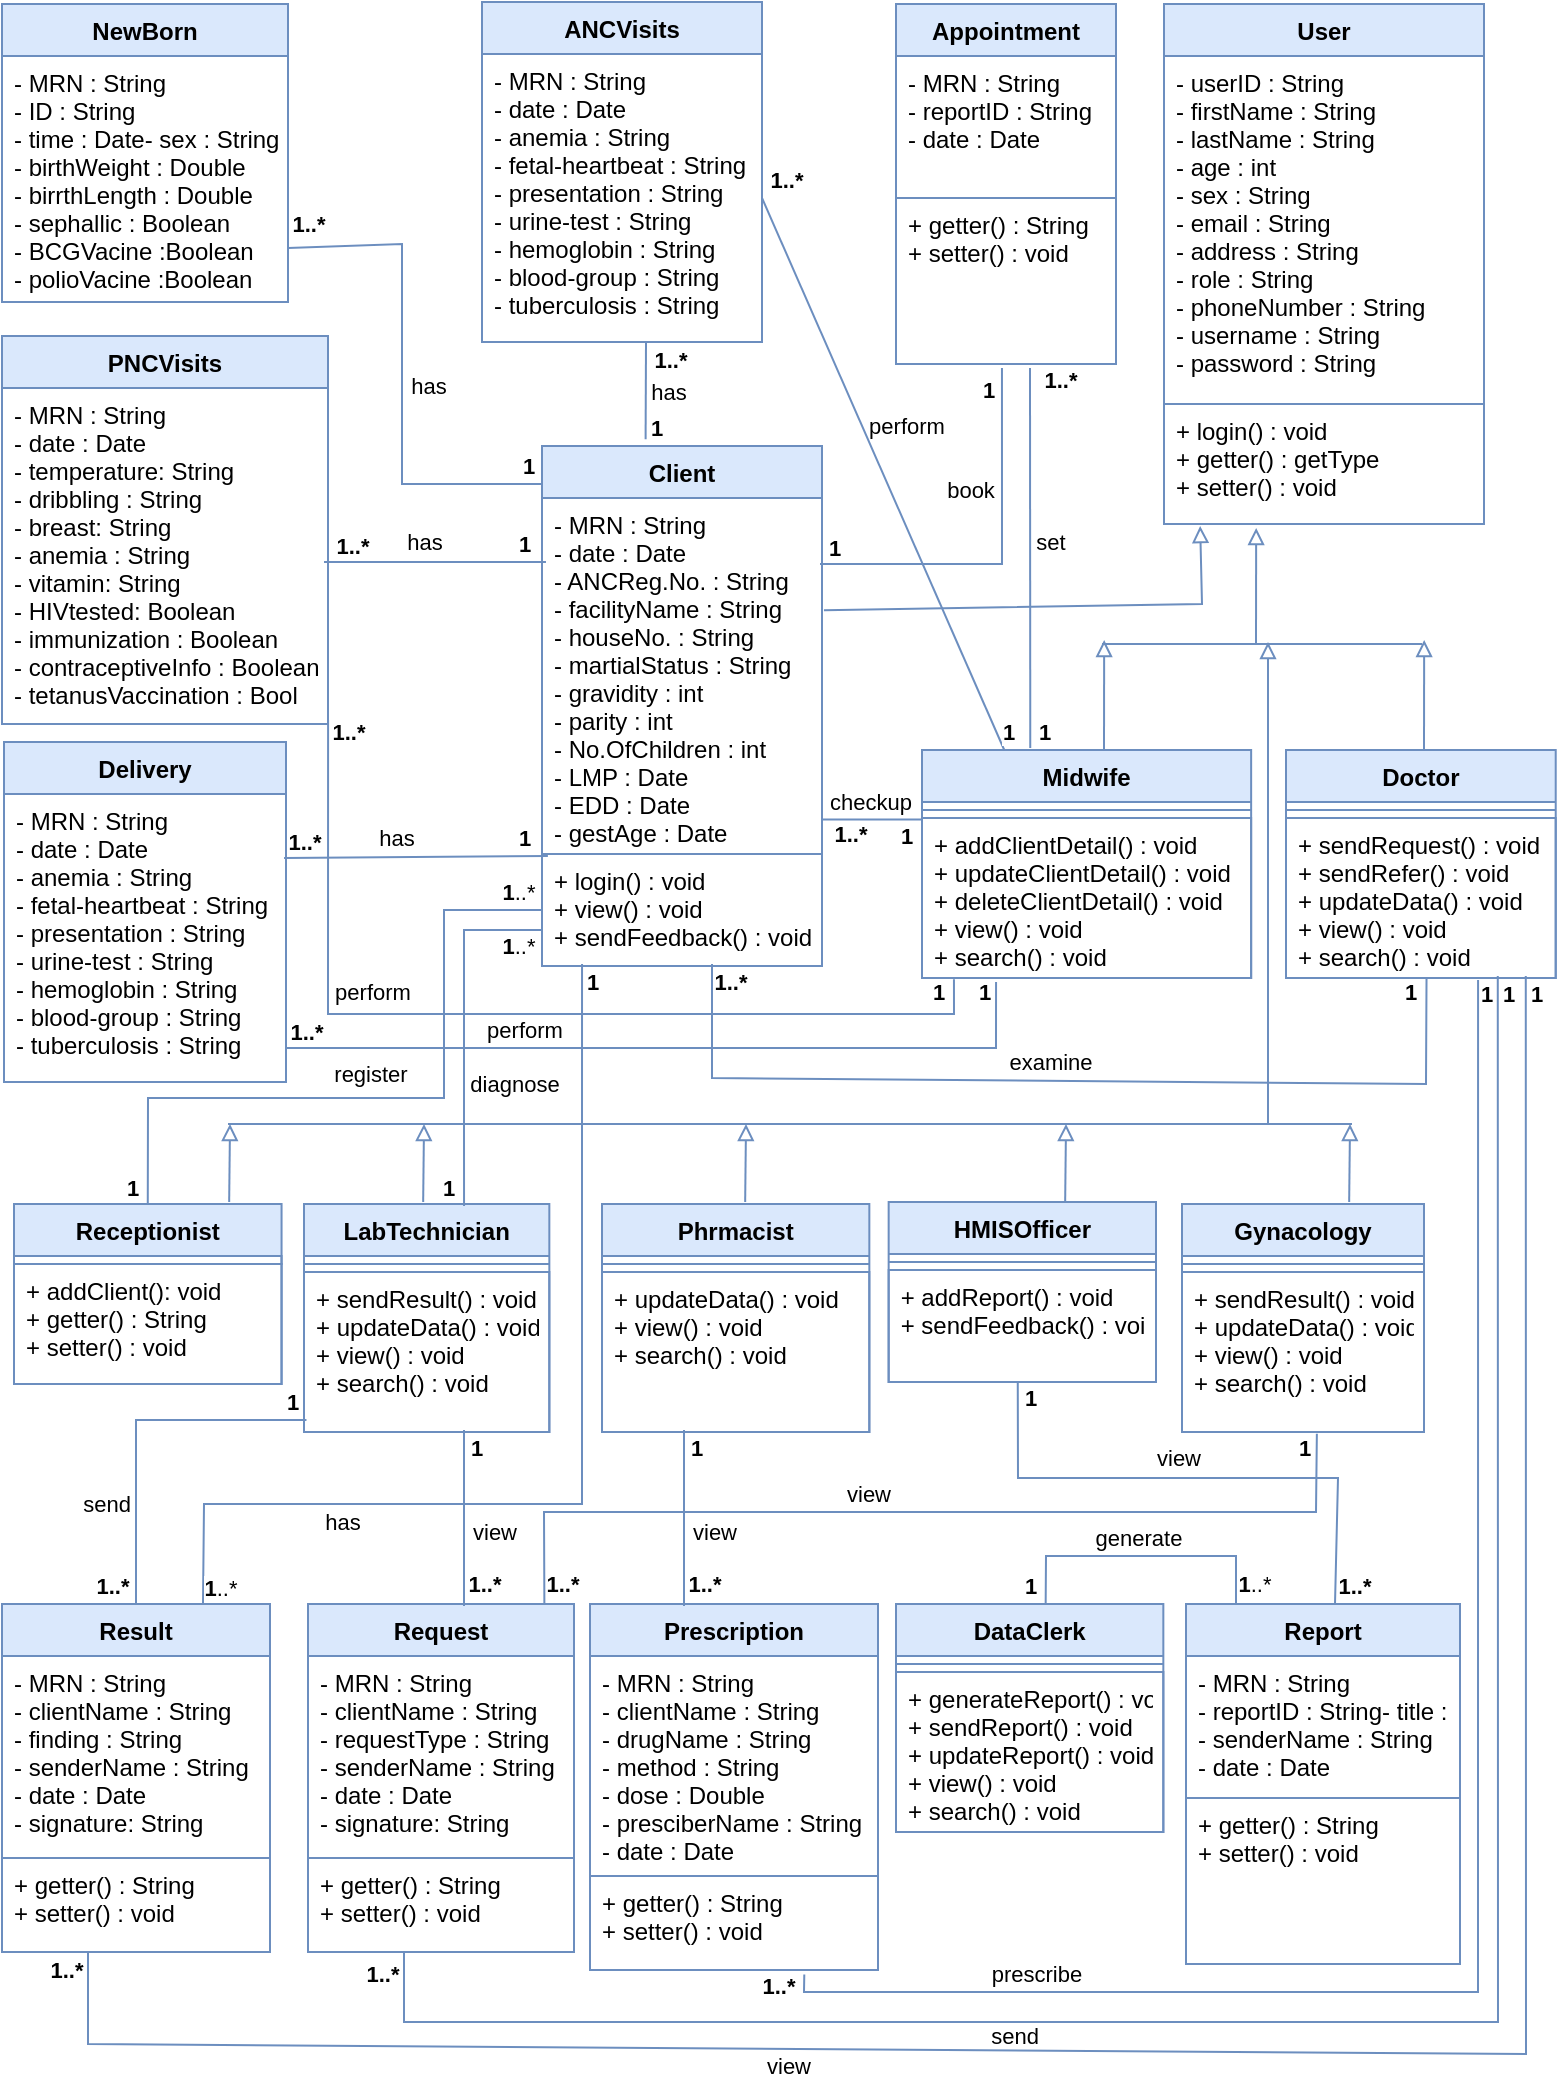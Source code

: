 <mxfile version="18.0.5" type="github">
  <diagram id="C5RBs43oDa-KdzZeNtuy" name="Class Diagram">
    <mxGraphModel dx="1080" dy="627" grid="1" gridSize="10" guides="1" tooltips="1" connect="1" arrows="1" fold="1" page="1" pageScale="1" pageWidth="827" pageHeight="1169" math="0" shadow="0">
      <root>
        <mxCell id="WIyWlLk6GJQsqaUBKTNV-0" />
        <mxCell id="WIyWlLk6GJQsqaUBKTNV-1" parent="WIyWlLk6GJQsqaUBKTNV-0" />
        <mxCell id="coV18CZ96dicYKJdgp45-4" value="User" style="swimlane;fontStyle=1;align=center;verticalAlign=top;childLayout=stackLayout;horizontal=1;startSize=26;horizontalStack=0;resizeParent=1;resizeParentMax=0;resizeLast=0;collapsible=1;marginBottom=0;strokeWidth=1;spacingTop=0;fontSize=12;strokeColor=#6c8ebf;fillColor=#dae8fc;" parent="WIyWlLk6GJQsqaUBKTNV-1" vertex="1">
          <mxGeometry x="621" y="40" width="160" height="260" as="geometry" />
        </mxCell>
        <mxCell id="coV18CZ96dicYKJdgp45-5" value="- userID : String&#xa;- firstName : String&#xa;- lastName : String&#xa;- age : int&#xa;- sex : String&#xa;- email : String&#xa;- address : String&#xa;- role : String&#xa;- phoneNumber : String&#xa;- username : String&#xa;- password : String" style="text;strokeColor=#6C8EBF;fillColor=none;align=left;verticalAlign=top;spacingLeft=4;spacingRight=4;overflow=hidden;rotatable=0;points=[[0,0.5],[1,0.5]];portConstraint=eastwest;strokeWidth=1;spacingTop=0;fontSize=12;" parent="coV18CZ96dicYKJdgp45-4" vertex="1">
          <mxGeometry y="26" width="160" height="174" as="geometry" />
        </mxCell>
        <mxCell id="coV18CZ96dicYKJdgp45-7" value="+ login() : void&#xa;+ getter() : getType&#xa;+ setter() : void" style="text;strokeColor=#6C8EBF;fillColor=none;align=left;verticalAlign=top;spacingLeft=4;spacingRight=4;overflow=hidden;rotatable=0;points=[[0,0.5],[1,0.5]];portConstraint=eastwest;strokeWidth=1;spacingTop=0;fontSize=12;" parent="coV18CZ96dicYKJdgp45-4" vertex="1">
          <mxGeometry y="200" width="160" height="60" as="geometry" />
        </mxCell>
        <mxCell id="ezx2IVxBo0MTf1jBkaTU-21" value="Result" style="swimlane;fontStyle=1;align=center;verticalAlign=top;childLayout=stackLayout;horizontal=1;startSize=26;horizontalStack=0;resizeParent=1;resizeParentMax=0;resizeLast=0;collapsible=1;marginBottom=0;strokeWidth=1;spacingTop=0;fontSize=12;strokeColor=#6c8ebf;fillColor=#dae8fc;" parent="WIyWlLk6GJQsqaUBKTNV-1" vertex="1">
          <mxGeometry x="40" y="840" width="134" height="174" as="geometry" />
        </mxCell>
        <mxCell id="ezx2IVxBo0MTf1jBkaTU-22" value="- MRN : String&#xa;- clientName : String&#xa;- finding : String&#xa;- senderName : String&#xa;- date : Date&#xa;- signature: String&#xa;" style="text;strokeColor=#6C8EBF;fillColor=none;align=left;verticalAlign=top;spacingLeft=4;spacingRight=4;overflow=hidden;rotatable=0;points=[[0,0.5],[1,0.5]];portConstraint=eastwest;strokeWidth=1;spacingTop=0;fontSize=12;" parent="ezx2IVxBo0MTf1jBkaTU-21" vertex="1">
          <mxGeometry y="26" width="134" height="101" as="geometry" />
        </mxCell>
        <mxCell id="ezx2IVxBo0MTf1jBkaTU-23" value="+ getter() : String&#xa;+ setter() : void" style="text;strokeColor=#6C8EBF;fillColor=none;align=left;verticalAlign=top;spacingLeft=4;spacingRight=4;overflow=hidden;rotatable=0;points=[[0,0.5],[1,0.5]];portConstraint=eastwest;strokeWidth=1;spacingTop=0;fontSize=12;" parent="ezx2IVxBo0MTf1jBkaTU-21" vertex="1">
          <mxGeometry y="127" width="134" height="47" as="geometry" />
        </mxCell>
        <mxCell id="ezx2IVxBo0MTf1jBkaTU-25" value="Request" style="swimlane;fontStyle=1;align=center;verticalAlign=top;childLayout=stackLayout;horizontal=1;startSize=26;horizontalStack=0;resizeParent=1;resizeParentMax=0;resizeLast=0;collapsible=1;marginBottom=0;strokeWidth=1;spacingTop=0;fontSize=12;strokeColor=#6c8ebf;fillColor=#dae8fc;" parent="WIyWlLk6GJQsqaUBKTNV-1" vertex="1">
          <mxGeometry x="193" y="840" width="133" height="174" as="geometry" />
        </mxCell>
        <mxCell id="ezx2IVxBo0MTf1jBkaTU-26" value="- MRN : String&#xa;- clientName : String&#xa;- requestType : String&#xa;- senderName : String&#xa;- date : Date&#xa;- signature: String&#xa;" style="text;strokeColor=#6C8EBF;fillColor=none;align=left;verticalAlign=top;spacingLeft=4;spacingRight=4;overflow=hidden;rotatable=0;points=[[0,0.5],[1,0.5]];portConstraint=eastwest;strokeWidth=1;spacingTop=0;fontSize=12;" parent="ezx2IVxBo0MTf1jBkaTU-25" vertex="1">
          <mxGeometry y="26" width="133" height="101" as="geometry" />
        </mxCell>
        <mxCell id="ezx2IVxBo0MTf1jBkaTU-27" value="+ getter() : String&#xa;+ setter() : void" style="text;strokeColor=#6C8EBF;fillColor=none;align=left;verticalAlign=top;spacingLeft=4;spacingRight=4;overflow=hidden;rotatable=0;points=[[0,0.5],[1,0.5]];portConstraint=eastwest;strokeWidth=1;spacingTop=0;fontSize=12;" parent="ezx2IVxBo0MTf1jBkaTU-25" vertex="1">
          <mxGeometry y="127" width="133" height="47" as="geometry" />
        </mxCell>
        <mxCell id="ezx2IVxBo0MTf1jBkaTU-33" value="Prescription" style="swimlane;fontStyle=1;align=center;verticalAlign=top;childLayout=stackLayout;horizontal=1;startSize=26;horizontalStack=0;resizeParent=1;resizeParentMax=0;resizeLast=0;collapsible=1;marginBottom=0;strokeWidth=1;spacingTop=0;fontSize=12;strokeColor=#6c8ebf;fillColor=#dae8fc;" parent="WIyWlLk6GJQsqaUBKTNV-1" vertex="1">
          <mxGeometry x="334" y="840" width="144" height="183" as="geometry" />
        </mxCell>
        <mxCell id="ezx2IVxBo0MTf1jBkaTU-34" value="- MRN : String&#xa;- clientName : String&#xa;- drugName : String&#xa;- method : String&#xa;- dose : Double&#xa;- presciberName : String&#xa;- date : Date&#xa;" style="text;strokeColor=#6C8EBF;fillColor=none;align=left;verticalAlign=top;spacingLeft=4;spacingRight=4;overflow=hidden;rotatable=0;points=[[0,0.5],[1,0.5]];portConstraint=eastwest;strokeWidth=1;spacingTop=0;fontSize=12;" parent="ezx2IVxBo0MTf1jBkaTU-33" vertex="1">
          <mxGeometry y="26" width="144" height="110" as="geometry" />
        </mxCell>
        <mxCell id="ezx2IVxBo0MTf1jBkaTU-35" value="+ getter() : String&#xa;+ setter() : void" style="text;strokeColor=#6C8EBF;fillColor=none;align=left;verticalAlign=top;spacingLeft=4;spacingRight=4;overflow=hidden;rotatable=0;points=[[0,0.5],[1,0.5]];portConstraint=eastwest;strokeWidth=1;spacingTop=0;fontSize=12;" parent="ezx2IVxBo0MTf1jBkaTU-33" vertex="1">
          <mxGeometry y="136" width="144" height="47" as="geometry" />
        </mxCell>
        <mxCell id="ezx2IVxBo0MTf1jBkaTU-37" value="Report" style="swimlane;fontStyle=1;align=center;verticalAlign=top;childLayout=stackLayout;horizontal=1;startSize=26;horizontalStack=0;resizeParent=1;resizeParentMax=0;resizeLast=0;collapsible=1;marginBottom=0;strokeWidth=1;spacingTop=0;fontSize=12;strokeColor=#6c8ebf;fillColor=#dae8fc;" parent="WIyWlLk6GJQsqaUBKTNV-1" vertex="1">
          <mxGeometry x="632" y="840" width="137" height="180" as="geometry" />
        </mxCell>
        <mxCell id="ezx2IVxBo0MTf1jBkaTU-38" value="- MRN : String&#xa;- reportID : String- title : String&#xa;- senderName : String&#xa;- date : Date" style="text;strokeColor=#6C8EBF;fillColor=none;align=left;verticalAlign=top;spacingLeft=4;spacingRight=4;overflow=hidden;rotatable=0;points=[[0,0.5],[1,0.5]];portConstraint=eastwest;strokeWidth=1;spacingTop=0;fontSize=12;" parent="ezx2IVxBo0MTf1jBkaTU-37" vertex="1">
          <mxGeometry y="26" width="137" height="71" as="geometry" />
        </mxCell>
        <mxCell id="ezx2IVxBo0MTf1jBkaTU-39" value="+ getter() : String&#xa;+ setter() : void" style="text;strokeColor=#6C8EBF;fillColor=none;align=left;verticalAlign=top;spacingLeft=4;spacingRight=4;overflow=hidden;rotatable=0;points=[[0,0.5],[1,0.5]];portConstraint=eastwest;strokeWidth=1;spacingTop=0;fontSize=12;" parent="ezx2IVxBo0MTf1jBkaTU-37" vertex="1">
          <mxGeometry y="97" width="137" height="83" as="geometry" />
        </mxCell>
        <mxCell id="coV18CZ96dicYKJdgp45-50" value="Client" style="swimlane;fontStyle=1;align=center;verticalAlign=top;childLayout=stackLayout;horizontal=1;startSize=26;horizontalStack=0;resizeParent=1;resizeParentMax=0;resizeLast=0;collapsible=1;marginBottom=0;strokeWidth=1;spacingTop=0;fontSize=12;strokeColor=#6c8ebf;fillColor=#dae8fc;" parent="WIyWlLk6GJQsqaUBKTNV-1" vertex="1">
          <mxGeometry x="310" y="261" width="140" height="260" as="geometry" />
        </mxCell>
        <mxCell id="coV18CZ96dicYKJdgp45-51" value="- MRN : String&#xa;- date : Date&#xa;- ANCReg.No. : String&#xa;- facilityName : String&#xa;- houseNo. : String&#xa;- martialStatus : String&#xa;- gravidity : int&#xa;- parity : int&#xa;- No.OfChildren : int&#xa;- LMP : Date&#xa;- EDD : Date&#xa;- gestAge : Date&#xa;" style="text;strokeColor=#6C8EBF;fillColor=none;align=left;verticalAlign=top;spacingLeft=4;spacingRight=4;overflow=hidden;rotatable=0;points=[[0,0.5],[1,0.5]];portConstraint=eastwest;strokeWidth=1;spacingTop=0;fontSize=12;" parent="coV18CZ96dicYKJdgp45-50" vertex="1">
          <mxGeometry y="26" width="140" height="178" as="geometry" />
        </mxCell>
        <mxCell id="coV18CZ96dicYKJdgp45-52" value="+ login() : void&#xa;+ view() : void&#xa;+ sendFeedback() : void" style="text;strokeColor=#6C8EBF;fillColor=none;align=left;verticalAlign=top;spacingLeft=4;spacingRight=4;overflow=hidden;rotatable=0;points=[[0,0.5],[1,0.5]];portConstraint=eastwest;strokeWidth=1;spacingTop=0;fontSize=12;" parent="coV18CZ96dicYKJdgp45-50" vertex="1">
          <mxGeometry y="204" width="140" height="56" as="geometry" />
        </mxCell>
        <mxCell id="coV18CZ96dicYKJdgp45-55" value="ANCVisits" style="swimlane;fontStyle=1;align=center;verticalAlign=top;childLayout=stackLayout;horizontal=1;startSize=26;horizontalStack=0;resizeParent=1;resizeParentMax=0;resizeLast=0;collapsible=1;marginBottom=0;strokeWidth=1;spacingTop=0;fontSize=12;strokeColor=#6c8ebf;fillColor=#dae8fc;" parent="WIyWlLk6GJQsqaUBKTNV-1" vertex="1">
          <mxGeometry x="280" y="39" width="140" height="170" as="geometry" />
        </mxCell>
        <mxCell id="coV18CZ96dicYKJdgp45-56" value="- MRN : String&#xa;- date : Date&#xa;- anemia : String&#xa;- fetal-heartbeat : String&#xa;- presentation : String&#xa;- urine-test : String&#xa;- hemoglobin : String&#xa;- blood-group : String&#xa;- tuberculosis : String" style="text;strokeColor=#6C8EBF;fillColor=none;align=left;verticalAlign=top;spacingLeft=4;spacingRight=4;overflow=hidden;rotatable=0;points=[[0,0.5],[1,0.5]];portConstraint=eastwest;strokeWidth=1;spacingTop=0;fontSize=12;" parent="coV18CZ96dicYKJdgp45-55" vertex="1">
          <mxGeometry y="26" width="140" height="144" as="geometry" />
        </mxCell>
        <mxCell id="coV18CZ96dicYKJdgp45-61" value="Delivery" style="swimlane;fontStyle=1;align=center;verticalAlign=top;childLayout=stackLayout;horizontal=1;startSize=26;horizontalStack=0;resizeParent=1;resizeParentMax=0;resizeLast=0;collapsible=1;marginBottom=0;strokeWidth=1;spacingTop=0;fontSize=12;strokeColor=#6c8ebf;fillColor=#dae8fc;" parent="WIyWlLk6GJQsqaUBKTNV-1" vertex="1">
          <mxGeometry x="41.0" y="409" width="141" height="170" as="geometry" />
        </mxCell>
        <mxCell id="coV18CZ96dicYKJdgp45-62" value="- MRN : String&#xa;- date : Date&#xa;- anemia : String&#xa;- fetal-heartbeat : String&#xa;- presentation : String&#xa;- urine-test : String&#xa;- hemoglobin : String&#xa;- blood-group : String&#xa;- tuberculosis : String&#xa;&#xa;" style="text;strokeColor=#6C8EBF;fillColor=none;align=left;verticalAlign=top;spacingLeft=4;spacingRight=4;overflow=hidden;rotatable=0;points=[[0,0.5],[1,0.5]];portConstraint=eastwest;strokeWidth=1;spacingTop=0;fontSize=12;" parent="coV18CZ96dicYKJdgp45-61" vertex="1">
          <mxGeometry y="26" width="141" height="144" as="geometry" />
        </mxCell>
        <mxCell id="coV18CZ96dicYKJdgp45-65" value="PNCVisits" style="swimlane;fontStyle=1;align=center;verticalAlign=top;childLayout=stackLayout;horizontal=1;startSize=26;horizontalStack=0;resizeParent=1;resizeParentMax=0;resizeLast=0;collapsible=1;marginBottom=0;strokeWidth=1;spacingTop=0;fontSize=12;strokeColor=#6c8ebf;fillColor=#dae8fc;" parent="WIyWlLk6GJQsqaUBKTNV-1" vertex="1">
          <mxGeometry x="40.0" y="206" width="163" height="194" as="geometry" />
        </mxCell>
        <mxCell id="coV18CZ96dicYKJdgp45-66" value="- MRN : String&#xa;- date : Date&#xa;- temperature: String&#xa;- dribbling : String&#xa;- breast: String&#xa;- anemia : String&#xa;- vitamin: String&#xa;- HIVtested: Boolean&#xa;- immunization : Boolean&#xa;- contraceptiveInfo : Boolean&#xa;- tetanusVaccination : Bool&#xa;" style="text;strokeColor=#6C8EBF;fillColor=none;align=left;verticalAlign=top;spacingLeft=4;spacingRight=4;overflow=hidden;rotatable=0;points=[[0,0.5],[1,0.5]];portConstraint=eastwest;strokeWidth=1;spacingTop=0;fontSize=12;" parent="coV18CZ96dicYKJdgp45-65" vertex="1">
          <mxGeometry y="26" width="163" height="168" as="geometry" />
        </mxCell>
        <mxCell id="coV18CZ96dicYKJdgp45-77" value="NewBorn" style="swimlane;fontStyle=1;align=center;verticalAlign=top;childLayout=stackLayout;horizontal=1;startSize=26;horizontalStack=0;resizeParent=1;resizeParentMax=0;resizeLast=0;collapsible=1;marginBottom=0;strokeWidth=1;spacingTop=0;fontSize=12;strokeColor=#6c8ebf;fillColor=#dae8fc;" parent="WIyWlLk6GJQsqaUBKTNV-1" vertex="1">
          <mxGeometry x="40.0" y="40" width="143" height="149" as="geometry" />
        </mxCell>
        <mxCell id="coV18CZ96dicYKJdgp45-78" value="- MRN : String&#xa;- ID : String&#xa;- time : Date- sex : String&#xa;- birthWeight : Double&#xa;- birrthLength : Double&#xa;- sephallic : Boolean&#xa;- BCGVacine :Boolean&#xa;- polioVacine :Boolean" style="text;strokeColor=#6C8EBF;fillColor=none;align=left;verticalAlign=top;spacingLeft=4;spacingRight=4;overflow=hidden;rotatable=0;points=[[0,0.5],[1,0.5]];portConstraint=eastwest;strokeWidth=1;spacingTop=0;fontSize=12;" parent="coV18CZ96dicYKJdgp45-77" vertex="1">
          <mxGeometry y="26" width="143" height="123" as="geometry" />
        </mxCell>
        <mxCell id="coV18CZ96dicYKJdgp45-9" value="Midwife" style="swimlane;fontStyle=1;align=center;verticalAlign=top;childLayout=stackLayout;horizontal=1;startSize=26;horizontalStack=0;resizeParent=1;resizeParentMax=0;resizeLast=0;collapsible=1;marginBottom=0;strokeWidth=1;spacingTop=0;fontSize=12;strokeColor=#6c8ebf;fillColor=#dae8fc;" parent="WIyWlLk6GJQsqaUBKTNV-1" vertex="1">
          <mxGeometry x="500" y="413" width="164.571" height="114" as="geometry" />
        </mxCell>
        <mxCell id="coV18CZ96dicYKJdgp45-11" value="" style="line;strokeWidth=1;fillColor=none;align=left;verticalAlign=middle;spacingTop=0;spacingLeft=3;spacingRight=3;rotatable=0;labelPosition=right;points=[];portConstraint=eastwest;fontSize=12;strokeColor=#6C8EBF;" parent="coV18CZ96dicYKJdgp45-9" vertex="1">
          <mxGeometry y="26" width="164.571" height="8" as="geometry" />
        </mxCell>
        <mxCell id="coV18CZ96dicYKJdgp45-12" value="+ addClientDetail() : void&#xa;+ updateClientDetail() : void&#xa;+ deleteClientDetail() : void&#xa;+ view() : void&#xa;+ search() : void&#xa;" style="text;strokeColor=#6C8EBF;fillColor=none;align=left;verticalAlign=top;spacingLeft=4;spacingRight=4;overflow=hidden;rotatable=0;points=[[0,0.5],[1,0.5]];portConstraint=eastwest;strokeWidth=1;spacingTop=0;fontSize=12;" parent="coV18CZ96dicYKJdgp45-9" vertex="1">
          <mxGeometry y="34" width="164.571" height="80" as="geometry" />
        </mxCell>
        <mxCell id="coV18CZ96dicYKJdgp45-16" value="Doctor" style="swimlane;fontStyle=1;align=center;verticalAlign=top;childLayout=stackLayout;horizontal=1;startSize=26;horizontalStack=0;resizeParent=1;resizeParentMax=0;resizeLast=0;collapsible=1;marginBottom=0;strokeWidth=1;spacingTop=0;fontSize=12;strokeColor=#6c8ebf;fillColor=#dae8fc;" parent="WIyWlLk6GJQsqaUBKTNV-1" vertex="1">
          <mxGeometry x="682" y="413" width="134.86" height="114" as="geometry" />
        </mxCell>
        <mxCell id="coV18CZ96dicYKJdgp45-17" value="" style="line;strokeWidth=1;fillColor=none;align=left;verticalAlign=middle;spacingTop=0;spacingLeft=3;spacingRight=3;rotatable=0;labelPosition=right;points=[];portConstraint=eastwest;fontSize=12;strokeColor=#6C8EBF;" parent="coV18CZ96dicYKJdgp45-16" vertex="1">
          <mxGeometry y="26" width="134.86" height="8" as="geometry" />
        </mxCell>
        <mxCell id="coV18CZ96dicYKJdgp45-18" value="+ sendRequest() : void&#xa;+ sendRefer() : void&#xa;+ updateData() : void&#xa;+ view() : void&#xa;+ search() : void&#xa;" style="text;strokeColor=#6C8EBF;fillColor=none;align=left;verticalAlign=top;spacingLeft=4;spacingRight=4;overflow=hidden;rotatable=0;points=[[0,0.5],[1,0.5]];portConstraint=eastwest;strokeWidth=1;spacingTop=0;fontSize=12;" parent="coV18CZ96dicYKJdgp45-16" vertex="1">
          <mxGeometry y="34" width="134.86" height="80" as="geometry" />
        </mxCell>
        <mxCell id="Jc25OmqgVMnvs9-wTiUW-7" value="" style="endArrow=none;html=1;rounded=0;strokeWidth=1;entryX=0.5;entryY=1;entryDx=0;entryDy=0;exitX=0.57;exitY=-0.013;exitDx=0;exitDy=0;exitPerimeter=0;fillColor=#dae8fc;strokeColor=#6c8ebf;" parent="WIyWlLk6GJQsqaUBKTNV-1" edge="1">
          <mxGeometry width="50" height="50" relative="1" as="geometry">
            <mxPoint x="361.8" y="257.62" as="sourcePoint" />
            <mxPoint x="362" y="209" as="targetPoint" />
          </mxGeometry>
        </mxCell>
        <mxCell id="Jc25OmqgVMnvs9-wTiUW-8" value="has" style="edgeLabel;html=1;align=center;verticalAlign=middle;resizable=0;points=[];" parent="Jc25OmqgVMnvs9-wTiUW-7" vertex="1" connectable="0">
          <mxGeometry x="0.426" y="-2" relative="1" as="geometry">
            <mxPoint x="9" y="11" as="offset" />
          </mxGeometry>
        </mxCell>
        <mxCell id="Jc25OmqgVMnvs9-wTiUW-13" value="&lt;b&gt;1&lt;/b&gt;" style="edgeLabel;html=1;align=center;verticalAlign=middle;resizable=0;points=[];" parent="Jc25OmqgVMnvs9-wTiUW-7" vertex="1" connectable="0">
          <mxGeometry x="-0.423" y="-2" relative="1" as="geometry">
            <mxPoint x="3" y="8" as="offset" />
          </mxGeometry>
        </mxCell>
        <mxCell id="Jc25OmqgVMnvs9-wTiUW-14" value="&lt;font style=&quot;font-size: 11px;&quot;&gt;&lt;b&gt;1..*&lt;/b&gt;&lt;/font&gt;" style="edgeLabel;html=1;align=center;verticalAlign=middle;resizable=0;points=[];" parent="Jc25OmqgVMnvs9-wTiUW-7" vertex="1" connectable="0">
          <mxGeometry x="0.584" y="-3" relative="1" as="geometry">
            <mxPoint x="9" y="-1" as="offset" />
          </mxGeometry>
        </mxCell>
        <mxCell id="Jc25OmqgVMnvs9-wTiUW-9" value="" style="endArrow=none;html=1;rounded=0;strokeWidth=1;entryX=1;entryY=0.78;entryDx=0;entryDy=0;entryPerimeter=0;fillColor=#dae8fc;strokeColor=#6c8ebf;" parent="WIyWlLk6GJQsqaUBKTNV-1" target="coV18CZ96dicYKJdgp45-78" edge="1">
          <mxGeometry width="50" height="50" relative="1" as="geometry">
            <mxPoint x="310" y="280" as="sourcePoint" />
            <mxPoint x="440" y="199" as="targetPoint" />
            <Array as="points">
              <mxPoint x="240" y="280" />
              <mxPoint x="240" y="160" />
            </Array>
          </mxGeometry>
        </mxCell>
        <mxCell id="Jc25OmqgVMnvs9-wTiUW-10" value="has" style="edgeLabel;html=1;align=center;verticalAlign=middle;resizable=0;points=[];" parent="Jc25OmqgVMnvs9-wTiUW-9" vertex="1" connectable="0">
          <mxGeometry x="0.426" y="-2" relative="1" as="geometry">
            <mxPoint x="11" y="57" as="offset" />
          </mxGeometry>
        </mxCell>
        <mxCell id="Jc25OmqgVMnvs9-wTiUW-15" value="&lt;b&gt;1&lt;/b&gt;" style="edgeLabel;html=1;align=center;verticalAlign=middle;resizable=0;points=[];fontSize=11;" parent="Jc25OmqgVMnvs9-wTiUW-9" vertex="1" connectable="0">
          <mxGeometry x="-0.745" y="-6" relative="1" as="geometry">
            <mxPoint x="24" y="-3" as="offset" />
          </mxGeometry>
        </mxCell>
        <mxCell id="Jc25OmqgVMnvs9-wTiUW-18" value="&lt;b&gt;1..*&lt;/b&gt;" style="edgeLabel;html=1;align=center;verticalAlign=middle;resizable=0;points=[];fontSize=11;" parent="Jc25OmqgVMnvs9-wTiUW-9" vertex="1" connectable="0">
          <mxGeometry x="0.857" y="-8" relative="1" as="geometry">
            <mxPoint x="-8" y="-4" as="offset" />
          </mxGeometry>
        </mxCell>
        <mxCell id="Jc25OmqgVMnvs9-wTiUW-11" value="" style="endArrow=none;html=1;rounded=0;strokeWidth=1;fillColor=#dae8fc;strokeColor=#6c8ebf;exitX=0.007;exitY=0.18;exitDx=0;exitDy=0;exitPerimeter=0;" parent="WIyWlLk6GJQsqaUBKTNV-1" edge="1">
          <mxGeometry width="50" height="50" relative="1" as="geometry">
            <mxPoint x="311.98" y="319.04" as="sourcePoint" />
            <mxPoint x="201" y="319" as="targetPoint" />
          </mxGeometry>
        </mxCell>
        <mxCell id="Jc25OmqgVMnvs9-wTiUW-12" value="has" style="edgeLabel;html=1;align=center;verticalAlign=middle;resizable=0;points=[];" parent="Jc25OmqgVMnvs9-wTiUW-11" vertex="1" connectable="0">
          <mxGeometry x="0.426" y="-2" relative="1" as="geometry">
            <mxPoint x="18" y="-8" as="offset" />
          </mxGeometry>
        </mxCell>
        <mxCell id="Jc25OmqgVMnvs9-wTiUW-19" value="&lt;b&gt;1&lt;/b&gt;" style="edgeLabel;html=1;align=center;verticalAlign=middle;resizable=0;points=[];fontSize=11;" parent="Jc25OmqgVMnvs9-wTiUW-11" vertex="1" connectable="0">
          <mxGeometry x="-0.693" y="-4" relative="1" as="geometry">
            <mxPoint x="6" y="-5" as="offset" />
          </mxGeometry>
        </mxCell>
        <mxCell id="Jc25OmqgVMnvs9-wTiUW-20" value="&lt;b&gt;1..*&lt;/b&gt;" style="edgeLabel;html=1;align=center;verticalAlign=middle;resizable=0;points=[];fontSize=11;" parent="Jc25OmqgVMnvs9-wTiUW-11" vertex="1" connectable="0">
          <mxGeometry x="0.777" y="-7" relative="1" as="geometry">
            <mxPoint x="1" y="-1" as="offset" />
          </mxGeometry>
        </mxCell>
        <mxCell id="Jc25OmqgVMnvs9-wTiUW-21" value="" style="endArrow=none;html=1;rounded=0;strokeWidth=1;fillColor=#dae8fc;strokeColor=#6c8ebf;exitX=0.021;exitY=0.286;exitDx=0;exitDy=0;entryX=0.986;entryY=0.25;entryDx=0;entryDy=0;entryPerimeter=0;exitPerimeter=0;" parent="WIyWlLk6GJQsqaUBKTNV-1" edge="1">
          <mxGeometry width="50" height="50" relative="1" as="geometry">
            <mxPoint x="312.94" y="466.016" as="sourcePoint" />
            <mxPoint x="181.026" y="467" as="targetPoint" />
          </mxGeometry>
        </mxCell>
        <mxCell id="Jc25OmqgVMnvs9-wTiUW-22" value="has" style="edgeLabel;html=1;align=center;verticalAlign=middle;resizable=0;points=[];" parent="Jc25OmqgVMnvs9-wTiUW-21" vertex="1" connectable="0">
          <mxGeometry x="0.426" y="-2" relative="1" as="geometry">
            <mxPoint x="18" y="-8" as="offset" />
          </mxGeometry>
        </mxCell>
        <mxCell id="Jc25OmqgVMnvs9-wTiUW-23" value="&lt;b&gt;1&lt;/b&gt;" style="edgeLabel;html=1;align=center;verticalAlign=middle;resizable=0;points=[];fontSize=11;" parent="Jc25OmqgVMnvs9-wTiUW-21" vertex="1" connectable="0">
          <mxGeometry x="-0.693" y="-4" relative="1" as="geometry">
            <mxPoint x="8" y="-5" as="offset" />
          </mxGeometry>
        </mxCell>
        <mxCell id="Jc25OmqgVMnvs9-wTiUW-24" value="&lt;b&gt;1..*&lt;/b&gt;" style="edgeLabel;html=1;align=center;verticalAlign=middle;resizable=0;points=[];fontSize=11;" parent="Jc25OmqgVMnvs9-wTiUW-21" vertex="1" connectable="0">
          <mxGeometry x="0.777" y="-7" relative="1" as="geometry">
            <mxPoint x="-5" y="-1" as="offset" />
          </mxGeometry>
        </mxCell>
        <mxCell id="Jc25OmqgVMnvs9-wTiUW-30" value="" style="endArrow=none;html=1;rounded=0;fontSize=11;strokeWidth=1;entryX=1.007;entryY=0.315;entryDx=0;entryDy=0;exitX=0.113;exitY=1.017;exitDx=0;exitDy=0;startArrow=block;startFill=0;fillColor=#dae8fc;strokeColor=#6c8ebf;exitPerimeter=0;entryPerimeter=0;" parent="WIyWlLk6GJQsqaUBKTNV-1" source="coV18CZ96dicYKJdgp45-7" target="coV18CZ96dicYKJdgp45-51" edge="1">
          <mxGeometry width="50" height="50" relative="1" as="geometry">
            <mxPoint x="660" y="420" as="sourcePoint" />
            <mxPoint x="710" y="370" as="targetPoint" />
            <Array as="points">
              <mxPoint x="640" y="340" />
            </Array>
          </mxGeometry>
        </mxCell>
        <mxCell id="Jc25OmqgVMnvs9-wTiUW-41" style="edgeStyle=none;rounded=0;orthogonalLoop=1;jettySize=auto;html=1;fontSize=11;startArrow=none;startFill=0;endArrow=block;endFill=0;strokeWidth=1;fillColor=#dae8fc;strokeColor=#6c8ebf;" parent="WIyWlLk6GJQsqaUBKTNV-1" edge="1">
          <mxGeometry relative="1" as="geometry">
            <mxPoint x="673" y="359" as="targetPoint" />
            <mxPoint x="673" y="600" as="sourcePoint" />
          </mxGeometry>
        </mxCell>
        <mxCell id="Jc25OmqgVMnvs9-wTiUW-42" value="" style="endArrow=none;html=1;rounded=0;fontSize=11;strokeWidth=1;fillColor=#dae8fc;strokeColor=#6c8ebf;" parent="WIyWlLk6GJQsqaUBKTNV-1" edge="1">
          <mxGeometry width="50" height="50" relative="1" as="geometry">
            <mxPoint x="750" y="360" as="sourcePoint" />
            <mxPoint x="590" y="360" as="targetPoint" />
          </mxGeometry>
        </mxCell>
        <mxCell id="Jc25OmqgVMnvs9-wTiUW-43" style="edgeStyle=none;rounded=0;orthogonalLoop=1;jettySize=auto;html=1;fontSize=11;startArrow=none;startFill=0;endArrow=block;endFill=0;strokeWidth=1;fillColor=#dae8fc;strokeColor=#6c8ebf;entryX=0.513;entryY=1.083;entryDx=0;entryDy=0;entryPerimeter=0;" parent="WIyWlLk6GJQsqaUBKTNV-1" edge="1">
          <mxGeometry relative="1" as="geometry">
            <mxPoint x="667.08" y="301.98" as="targetPoint" />
            <mxPoint x="667" y="360" as="sourcePoint" />
          </mxGeometry>
        </mxCell>
        <mxCell id="Jc25OmqgVMnvs9-wTiUW-44" style="edgeStyle=none;rounded=0;orthogonalLoop=1;jettySize=auto;html=1;fontSize=11;startArrow=none;startFill=0;endArrow=block;endFill=0;strokeWidth=1;fillColor=#dae8fc;strokeColor=#6c8ebf;entryX=0.513;entryY=1.083;entryDx=0;entryDy=0;entryPerimeter=0;" parent="WIyWlLk6GJQsqaUBKTNV-1" edge="1">
          <mxGeometry relative="1" as="geometry">
            <mxPoint x="591.08" y="357.98" as="targetPoint" />
            <mxPoint x="591" y="413" as="sourcePoint" />
          </mxGeometry>
        </mxCell>
        <mxCell id="Jc25OmqgVMnvs9-wTiUW-45" style="edgeStyle=none;rounded=0;orthogonalLoop=1;jettySize=auto;html=1;fontSize=11;startArrow=none;startFill=0;endArrow=block;endFill=0;strokeWidth=1;fillColor=#dae8fc;strokeColor=#6c8ebf;entryX=0.513;entryY=1.083;entryDx=0;entryDy=0;entryPerimeter=0;" parent="WIyWlLk6GJQsqaUBKTNV-1" edge="1">
          <mxGeometry relative="1" as="geometry">
            <mxPoint x="751.08" y="357.98" as="targetPoint" />
            <mxPoint x="751" y="413" as="sourcePoint" />
          </mxGeometry>
        </mxCell>
        <mxCell id="Jc25OmqgVMnvs9-wTiUW-46" value="Appointment" style="swimlane;fontStyle=1;align=center;verticalAlign=top;childLayout=stackLayout;horizontal=1;startSize=26;horizontalStack=0;resizeParent=1;resizeParentMax=0;resizeLast=0;collapsible=1;marginBottom=0;strokeWidth=1;spacingTop=0;fontSize=12;strokeColor=#6c8ebf;fillColor=#dae8fc;" parent="WIyWlLk6GJQsqaUBKTNV-1" vertex="1">
          <mxGeometry x="487" y="40" width="110" height="180" as="geometry" />
        </mxCell>
        <mxCell id="Jc25OmqgVMnvs9-wTiUW-47" value="- MRN : String&#xa;- reportID : String&#xa;- date : Date" style="text;strokeColor=#6C8EBF;fillColor=none;align=left;verticalAlign=top;spacingLeft=4;spacingRight=4;overflow=hidden;rotatable=0;points=[[0,0.5],[1,0.5]];portConstraint=eastwest;strokeWidth=1;spacingTop=0;fontSize=12;" parent="Jc25OmqgVMnvs9-wTiUW-46" vertex="1">
          <mxGeometry y="26" width="110" height="71" as="geometry" />
        </mxCell>
        <mxCell id="Jc25OmqgVMnvs9-wTiUW-48" value="+ getter() : String&#xa;+ setter() : void" style="text;strokeColor=#6C8EBF;fillColor=none;align=left;verticalAlign=top;spacingLeft=4;spacingRight=4;overflow=hidden;rotatable=0;points=[[0,0.5],[1,0.5]];portConstraint=eastwest;strokeWidth=1;spacingTop=0;fontSize=12;" parent="Jc25OmqgVMnvs9-wTiUW-46" vertex="1">
          <mxGeometry y="97" width="110" height="83" as="geometry" />
        </mxCell>
        <mxCell id="coV18CZ96dicYKJdgp45-20" value="Gynacology" style="swimlane;fontStyle=1;align=center;verticalAlign=top;childLayout=stackLayout;horizontal=1;startSize=26;horizontalStack=0;resizeParent=1;resizeParentMax=0;resizeLast=0;collapsible=1;marginBottom=0;strokeWidth=1;spacingTop=0;fontSize=12;strokeColor=#6c8ebf;fillColor=#dae8fc;" parent="WIyWlLk6GJQsqaUBKTNV-1" vertex="1">
          <mxGeometry x="630" y="640" width="121" height="114" as="geometry" />
        </mxCell>
        <mxCell id="coV18CZ96dicYKJdgp45-21" value="" style="line;strokeWidth=1;fillColor=none;align=left;verticalAlign=middle;spacingTop=0;spacingLeft=3;spacingRight=3;rotatable=0;labelPosition=right;points=[];portConstraint=eastwest;fontSize=12;strokeColor=#6C8EBF;" parent="coV18CZ96dicYKJdgp45-20" vertex="1">
          <mxGeometry y="26" width="121" height="8" as="geometry" />
        </mxCell>
        <mxCell id="coV18CZ96dicYKJdgp45-22" value="+ sendResult() : void&#xa;+ updateData() : void&#xa;+ view() : void&#xa;+ search() : void" style="text;strokeColor=#6C8EBF;fillColor=none;align=left;verticalAlign=top;spacingLeft=4;spacingRight=4;overflow=hidden;rotatable=0;points=[[0,0.5],[1,0.5]];portConstraint=eastwest;strokeWidth=1;spacingTop=0;fontSize=12;" parent="coV18CZ96dicYKJdgp45-20" vertex="1">
          <mxGeometry y="34" width="121" height="80" as="geometry" />
        </mxCell>
        <mxCell id="coV18CZ96dicYKJdgp45-24" value="LabTechnician" style="swimlane;fontStyle=1;align=center;verticalAlign=top;childLayout=stackLayout;horizontal=1;startSize=26;horizontalStack=0;resizeParent=1;resizeParentMax=0;resizeLast=0;collapsible=1;marginBottom=0;strokeWidth=1;spacingTop=0;fontSize=12;strokeColor=#6c8ebf;fillColor=#dae8fc;" parent="WIyWlLk6GJQsqaUBKTNV-1" vertex="1">
          <mxGeometry x="191" y="640" width="122.67" height="114" as="geometry" />
        </mxCell>
        <mxCell id="coV18CZ96dicYKJdgp45-25" value="" style="line;strokeWidth=1;fillColor=none;align=left;verticalAlign=middle;spacingTop=0;spacingLeft=3;spacingRight=3;rotatable=0;labelPosition=right;points=[];portConstraint=eastwest;fontSize=12;strokeColor=#6C8EBF;" parent="coV18CZ96dicYKJdgp45-24" vertex="1">
          <mxGeometry y="26" width="122.67" height="8" as="geometry" />
        </mxCell>
        <mxCell id="coV18CZ96dicYKJdgp45-26" value="+ sendResult() : void&#xa;+ updateData() : void&#xa;+ view() : void&#xa;+ search() : void" style="text;strokeColor=#6C8EBF;fillColor=none;align=left;verticalAlign=top;spacingLeft=4;spacingRight=4;overflow=hidden;rotatable=0;points=[[0,0.5],[1,0.5]];portConstraint=eastwest;strokeWidth=1;spacingTop=0;fontSize=12;" parent="coV18CZ96dicYKJdgp45-24" vertex="1">
          <mxGeometry y="34" width="122.67" height="80" as="geometry" />
        </mxCell>
        <mxCell id="coV18CZ96dicYKJdgp45-35" value="Phrmacist" style="swimlane;fontStyle=1;align=center;verticalAlign=top;childLayout=stackLayout;horizontal=1;startSize=26;horizontalStack=0;resizeParent=1;resizeParentMax=0;resizeLast=0;collapsible=1;marginBottom=0;strokeWidth=1;spacingTop=0;fontSize=12;strokeColor=#6c8ebf;fillColor=#dae8fc;" parent="WIyWlLk6GJQsqaUBKTNV-1" vertex="1">
          <mxGeometry x="340.004" y="640" width="133.666" height="114" as="geometry" />
        </mxCell>
        <mxCell id="coV18CZ96dicYKJdgp45-36" value="" style="line;strokeWidth=1;fillColor=none;align=left;verticalAlign=middle;spacingTop=0;spacingLeft=3;spacingRight=3;rotatable=0;labelPosition=right;points=[];portConstraint=eastwest;fontSize=12;strokeColor=#6C8EBF;" parent="coV18CZ96dicYKJdgp45-35" vertex="1">
          <mxGeometry y="26" width="133.666" height="8" as="geometry" />
        </mxCell>
        <mxCell id="coV18CZ96dicYKJdgp45-37" value="+ updateData() : void&#xa;+ view() : void&#xa;+ search() : void&#xa;" style="text;strokeColor=#6C8EBF;fillColor=none;align=left;verticalAlign=top;spacingLeft=4;spacingRight=4;overflow=hidden;rotatable=0;points=[[0,0.5],[1,0.5]];portConstraint=eastwest;strokeWidth=1;spacingTop=0;fontSize=12;" parent="coV18CZ96dicYKJdgp45-35" vertex="1">
          <mxGeometry y="34" width="133.666" height="80" as="geometry" />
        </mxCell>
        <mxCell id="coV18CZ96dicYKJdgp45-39" value="HMISOfficer" style="swimlane;fontStyle=1;align=center;verticalAlign=top;childLayout=stackLayout;horizontal=1;startSize=26;horizontalStack=0;resizeParent=1;resizeParentMax=0;resizeLast=0;collapsible=1;marginBottom=0;strokeWidth=1;spacingTop=0;fontSize=12;strokeColor=#6c8ebf;fillColor=#dae8fc;" parent="WIyWlLk6GJQsqaUBKTNV-1" vertex="1">
          <mxGeometry x="483.33" y="639" width="133.67" height="90" as="geometry" />
        </mxCell>
        <mxCell id="coV18CZ96dicYKJdgp45-40" value="" style="line;strokeWidth=1;fillColor=none;align=left;verticalAlign=middle;spacingTop=0;spacingLeft=3;spacingRight=3;rotatable=0;labelPosition=right;points=[];portConstraint=eastwest;fontSize=12;strokeColor=#6C8EBF;" parent="coV18CZ96dicYKJdgp45-39" vertex="1">
          <mxGeometry y="26" width="133.67" height="8" as="geometry" />
        </mxCell>
        <mxCell id="coV18CZ96dicYKJdgp45-41" value="+ addReport() : void&#xa;+ sendFeedback() : void" style="text;strokeColor=#6C8EBF;fillColor=none;align=left;verticalAlign=top;spacingLeft=4;spacingRight=4;overflow=hidden;rotatable=0;points=[[0,0.5],[1,0.5]];portConstraint=eastwest;strokeWidth=1;spacingTop=0;fontSize=12;" parent="coV18CZ96dicYKJdgp45-39" vertex="1">
          <mxGeometry y="34" width="133.67" height="56" as="geometry" />
        </mxCell>
        <mxCell id="coV18CZ96dicYKJdgp45-43" value="DataClerk" style="swimlane;fontStyle=1;align=center;verticalAlign=top;childLayout=stackLayout;horizontal=1;startSize=26;horizontalStack=0;resizeParent=1;resizeParentMax=0;resizeLast=0;collapsible=1;marginBottom=0;strokeWidth=1;spacingTop=0;fontSize=12;strokeColor=#6c8ebf;fillColor=#dae8fc;" parent="WIyWlLk6GJQsqaUBKTNV-1" vertex="1">
          <mxGeometry x="487" y="840" width="133.67" height="114" as="geometry" />
        </mxCell>
        <mxCell id="coV18CZ96dicYKJdgp45-44" value="" style="line;strokeWidth=1;fillColor=none;align=left;verticalAlign=middle;spacingTop=0;spacingLeft=3;spacingRight=3;rotatable=0;labelPosition=right;points=[];portConstraint=eastwest;fontSize=12;strokeColor=#6C8EBF;" parent="coV18CZ96dicYKJdgp45-43" vertex="1">
          <mxGeometry y="26" width="133.67" height="8" as="geometry" />
        </mxCell>
        <mxCell id="coV18CZ96dicYKJdgp45-45" value="+ generateReport() : void&#xa;+ sendReport() : void&#xa;+ updateReport() : void&#xa;+ view() : void&#xa;+ search() : void&#xa;" style="text;strokeColor=#6C8EBF;fillColor=none;align=left;verticalAlign=top;spacingLeft=4;spacingRight=4;overflow=hidden;rotatable=0;points=[[0,0.5],[1,0.5]];portConstraint=eastwest;strokeWidth=1;spacingTop=0;fontSize=12;" parent="coV18CZ96dicYKJdgp45-43" vertex="1">
          <mxGeometry y="34" width="133.67" height="80" as="geometry" />
        </mxCell>
        <mxCell id="Jc25OmqgVMnvs9-wTiUW-40" style="edgeStyle=none;rounded=0;orthogonalLoop=1;jettySize=auto;html=1;fontSize=11;startArrow=none;startFill=0;endArrow=block;endFill=0;strokeWidth=1;fillColor=#dae8fc;strokeColor=#6c8ebf;exitX=0.75;exitY=0;exitDx=0;exitDy=0;" parent="WIyWlLk6GJQsqaUBKTNV-1" edge="1">
          <mxGeometry relative="1" as="geometry">
            <mxPoint x="572" y="600" as="targetPoint" />
            <mxPoint x="571.582" y="639" as="sourcePoint" />
          </mxGeometry>
        </mxCell>
        <mxCell id="Jc25OmqgVMnvs9-wTiUW-49" value="Receptionist" style="swimlane;fontStyle=1;align=center;verticalAlign=top;childLayout=stackLayout;horizontal=1;startSize=26;horizontalStack=0;resizeParent=1;resizeParentMax=0;resizeLast=0;collapsible=1;marginBottom=0;strokeWidth=1;spacingTop=0;fontSize=12;strokeColor=#6c8ebf;fillColor=#dae8fc;" parent="WIyWlLk6GJQsqaUBKTNV-1" vertex="1">
          <mxGeometry x="46" y="640" width="133.78" height="90" as="geometry" />
        </mxCell>
        <mxCell id="Jc25OmqgVMnvs9-wTiUW-50" value="" style="text;strokeColor=#6C8EBF;fillColor=none;align=left;verticalAlign=top;spacingLeft=4;spacingRight=4;overflow=hidden;rotatable=0;points=[[0,0.5],[1,0.5]];portConstraint=eastwest;strokeWidth=1;spacingTop=0;fontSize=12;" parent="Jc25OmqgVMnvs9-wTiUW-49" vertex="1">
          <mxGeometry y="26" width="133.78" height="4" as="geometry" />
        </mxCell>
        <mxCell id="Jc25OmqgVMnvs9-wTiUW-51" value="+ addClient(): void&#xa;+ getter() : String&#xa;+ setter() : void" style="text;strokeColor=#6C8EBF;fillColor=none;align=left;verticalAlign=top;spacingLeft=4;spacingRight=4;overflow=hidden;rotatable=0;points=[[0,0.5],[1,0.5]];portConstraint=eastwest;strokeWidth=1;spacingTop=0;fontSize=12;" parent="Jc25OmqgVMnvs9-wTiUW-49" vertex="1">
          <mxGeometry y="30" width="133.78" height="60" as="geometry" />
        </mxCell>
        <mxCell id="Jc25OmqgVMnvs9-wTiUW-55" value="" style="endArrow=none;html=1;rounded=0;strokeWidth=1;entryX=0.001;entryY=0.009;entryDx=0;entryDy=0;exitX=1;exitY=0.903;exitDx=0;exitDy=0;entryPerimeter=0;fillColor=#dae8fc;strokeColor=#6c8ebf;exitPerimeter=0;" parent="WIyWlLk6GJQsqaUBKTNV-1" source="coV18CZ96dicYKJdgp45-51" target="coV18CZ96dicYKJdgp45-12" edge="1">
          <mxGeometry width="50" height="50" relative="1" as="geometry">
            <mxPoint x="355" y="271" as="sourcePoint" />
            <mxPoint x="193" y="171.94" as="targetPoint" />
          </mxGeometry>
        </mxCell>
        <mxCell id="Jc25OmqgVMnvs9-wTiUW-56" value="checkup" style="edgeLabel;html=1;align=center;verticalAlign=middle;resizable=0;points=[];" parent="Jc25OmqgVMnvs9-wTiUW-55" vertex="1" connectable="0">
          <mxGeometry x="0.426" y="-2" relative="1" as="geometry">
            <mxPoint x="-12" y="-11" as="offset" />
          </mxGeometry>
        </mxCell>
        <mxCell id="Jc25OmqgVMnvs9-wTiUW-57" value="&lt;b&gt;1&lt;/b&gt;" style="edgeLabel;html=1;align=center;verticalAlign=middle;resizable=0;points=[];fontSize=11;" parent="Jc25OmqgVMnvs9-wTiUW-55" vertex="1" connectable="0">
          <mxGeometry x="-0.745" y="-6" relative="1" as="geometry">
            <mxPoint x="35" y="2" as="offset" />
          </mxGeometry>
        </mxCell>
        <mxCell id="Jc25OmqgVMnvs9-wTiUW-58" value="&lt;b&gt;1..*&lt;/b&gt;" style="edgeLabel;html=1;align=center;verticalAlign=middle;resizable=0;points=[];fontSize=11;" parent="Jc25OmqgVMnvs9-wTiUW-55" vertex="1" connectable="0">
          <mxGeometry x="0.857" y="-8" relative="1" as="geometry">
            <mxPoint x="-33" y="-1" as="offset" />
          </mxGeometry>
        </mxCell>
        <mxCell id="Jc25OmqgVMnvs9-wTiUW-60" value="" style="endArrow=none;html=1;rounded=0;fontSize=11;strokeWidth=1;fillColor=#dae8fc;strokeColor=#6c8ebf;" parent="WIyWlLk6GJQsqaUBKTNV-1" edge="1">
          <mxGeometry width="50" height="50" relative="1" as="geometry">
            <mxPoint x="715" y="600" as="sourcePoint" />
            <mxPoint x="153" y="600" as="targetPoint" />
          </mxGeometry>
        </mxCell>
        <mxCell id="Jc25OmqgVMnvs9-wTiUW-61" style="edgeStyle=none;rounded=0;orthogonalLoop=1;jettySize=auto;html=1;fontSize=11;startArrow=none;startFill=0;endArrow=block;endFill=0;strokeWidth=1;fillColor=#dae8fc;strokeColor=#6c8ebf;exitX=0.75;exitY=0;exitDx=0;exitDy=0;" parent="WIyWlLk6GJQsqaUBKTNV-1" edge="1">
          <mxGeometry relative="1" as="geometry">
            <mxPoint x="412.0" y="600" as="targetPoint" />
            <mxPoint x="411.582" y="639" as="sourcePoint" />
          </mxGeometry>
        </mxCell>
        <mxCell id="Jc25OmqgVMnvs9-wTiUW-62" style="edgeStyle=none;rounded=0;orthogonalLoop=1;jettySize=auto;html=1;fontSize=11;startArrow=none;startFill=0;endArrow=block;endFill=0;strokeWidth=1;fillColor=#dae8fc;strokeColor=#6c8ebf;exitX=0.75;exitY=0;exitDx=0;exitDy=0;" parent="WIyWlLk6GJQsqaUBKTNV-1" edge="1">
          <mxGeometry relative="1" as="geometry">
            <mxPoint x="251.0" y="600" as="targetPoint" />
            <mxPoint x="250.582" y="639" as="sourcePoint" />
          </mxGeometry>
        </mxCell>
        <mxCell id="Jc25OmqgVMnvs9-wTiUW-63" style="edgeStyle=none;rounded=0;orthogonalLoop=1;jettySize=auto;html=1;fontSize=11;startArrow=none;startFill=0;endArrow=block;endFill=0;strokeWidth=1;fillColor=#dae8fc;strokeColor=#6c8ebf;exitX=0.75;exitY=0;exitDx=0;exitDy=0;" parent="WIyWlLk6GJQsqaUBKTNV-1" edge="1">
          <mxGeometry relative="1" as="geometry">
            <mxPoint x="714.0" y="600" as="targetPoint" />
            <mxPoint x="713.582" y="639" as="sourcePoint" />
          </mxGeometry>
        </mxCell>
        <mxCell id="E7zGCj6l4MF8pXXS8mJf-0" value="" style="endArrow=none;html=1;rounded=0;strokeWidth=1;entryX=0.818;entryY=1.024;entryDx=0;entryDy=0;fillColor=#dae8fc;strokeColor=#6c8ebf;entryPerimeter=0;" edge="1" parent="WIyWlLk6GJQsqaUBKTNV-1">
          <mxGeometry width="50" height="50" relative="1" as="geometry">
            <mxPoint x="449" y="320" as="sourcePoint" />
            <mxPoint x="539.98" y="221.992" as="targetPoint" />
            <Array as="points">
              <mxPoint x="540" y="320" />
            </Array>
          </mxGeometry>
        </mxCell>
        <mxCell id="E7zGCj6l4MF8pXXS8mJf-1" value="book" style="edgeLabel;html=1;align=center;verticalAlign=middle;resizable=0;points=[];" vertex="1" connectable="0" parent="E7zGCj6l4MF8pXXS8mJf-0">
          <mxGeometry x="0.426" y="-2" relative="1" as="geometry">
            <mxPoint x="-18" y="7" as="offset" />
          </mxGeometry>
        </mxCell>
        <mxCell id="E7zGCj6l4MF8pXXS8mJf-2" value="&lt;b&gt;1&lt;/b&gt;" style="edgeLabel;html=1;align=center;verticalAlign=middle;resizable=0;points=[];fontSize=11;" vertex="1" connectable="0" parent="E7zGCj6l4MF8pXXS8mJf-0">
          <mxGeometry x="-0.745" y="-6" relative="1" as="geometry">
            <mxPoint x="-17" y="-14" as="offset" />
          </mxGeometry>
        </mxCell>
        <mxCell id="E7zGCj6l4MF8pXXS8mJf-3" value="&lt;b&gt;1&lt;/b&gt;" style="edgeLabel;html=1;align=center;verticalAlign=middle;resizable=0;points=[];fontSize=11;" vertex="1" connectable="0" parent="E7zGCj6l4MF8pXXS8mJf-0">
          <mxGeometry x="0.857" y="-8" relative="1" as="geometry">
            <mxPoint x="-15" y="-3" as="offset" />
          </mxGeometry>
        </mxCell>
        <mxCell id="E7zGCj6l4MF8pXXS8mJf-4" value="" style="endArrow=none;html=1;rounded=0;strokeWidth=1;exitX=0.25;exitY=0;exitDx=0;exitDy=0;fillColor=#dae8fc;strokeColor=#6c8ebf;" edge="1" parent="WIyWlLk6GJQsqaUBKTNV-1">
          <mxGeometry width="50" height="50" relative="1" as="geometry">
            <mxPoint x="554.143" y="412" as="sourcePoint" />
            <mxPoint x="554" y="222" as="targetPoint" />
          </mxGeometry>
        </mxCell>
        <mxCell id="E7zGCj6l4MF8pXXS8mJf-5" value="set" style="edgeLabel;html=1;align=center;verticalAlign=middle;resizable=0;points=[];" vertex="1" connectable="0" parent="E7zGCj6l4MF8pXXS8mJf-4">
          <mxGeometry x="0.426" y="-2" relative="1" as="geometry">
            <mxPoint x="8" y="32" as="offset" />
          </mxGeometry>
        </mxCell>
        <mxCell id="E7zGCj6l4MF8pXXS8mJf-6" value="&lt;b&gt;1&lt;/b&gt;" style="edgeLabel;html=1;align=center;verticalAlign=middle;resizable=0;points=[];fontSize=11;" vertex="1" connectable="0" parent="E7zGCj6l4MF8pXXS8mJf-4">
          <mxGeometry x="-0.745" y="-6" relative="1" as="geometry">
            <mxPoint x="1" y="16" as="offset" />
          </mxGeometry>
        </mxCell>
        <mxCell id="E7zGCj6l4MF8pXXS8mJf-7" value="&lt;b&gt;1..*&lt;/b&gt;" style="edgeLabel;html=1;align=center;verticalAlign=middle;resizable=0;points=[];fontSize=11;" vertex="1" connectable="0" parent="E7zGCj6l4MF8pXXS8mJf-4">
          <mxGeometry x="0.857" y="-8" relative="1" as="geometry">
            <mxPoint x="7" y="-8" as="offset" />
          </mxGeometry>
        </mxCell>
        <mxCell id="E7zGCj6l4MF8pXXS8mJf-8" value="" style="endArrow=none;html=1;rounded=0;strokeWidth=1;entryX=0.5;entryY=0;entryDx=0;entryDy=0;fillColor=#dae8fc;strokeColor=#6c8ebf;exitX=0;exitY=0.5;exitDx=0;exitDy=0;" edge="1" parent="WIyWlLk6GJQsqaUBKTNV-1" source="coV18CZ96dicYKJdgp45-52" target="Jc25OmqgVMnvs9-wTiUW-49">
          <mxGeometry width="50" height="50" relative="1" as="geometry">
            <mxPoint x="377" y="523" as="sourcePoint" />
            <mxPoint x="213" y="191.94" as="targetPoint" />
            <Array as="points">
              <mxPoint x="261" y="493" />
              <mxPoint x="261" y="587" />
              <mxPoint x="113" y="587" />
            </Array>
          </mxGeometry>
        </mxCell>
        <mxCell id="E7zGCj6l4MF8pXXS8mJf-9" value="register" style="edgeLabel;html=1;align=center;verticalAlign=middle;resizable=0;points=[];" vertex="1" connectable="0" parent="E7zGCj6l4MF8pXXS8mJf-8">
          <mxGeometry x="0.426" y="-2" relative="1" as="geometry">
            <mxPoint x="65" y="-10" as="offset" />
          </mxGeometry>
        </mxCell>
        <mxCell id="E7zGCj6l4MF8pXXS8mJf-10" value="&lt;b&gt;1&lt;/b&gt;..*" style="edgeLabel;html=1;align=center;verticalAlign=middle;resizable=0;points=[];fontSize=11;" vertex="1" connectable="0" parent="E7zGCj6l4MF8pXXS8mJf-8">
          <mxGeometry x="-0.745" y="-6" relative="1" as="geometry">
            <mxPoint x="32" y="-3" as="offset" />
          </mxGeometry>
        </mxCell>
        <mxCell id="E7zGCj6l4MF8pXXS8mJf-11" value="&lt;b&gt;1&lt;/b&gt;" style="edgeLabel;html=1;align=center;verticalAlign=middle;resizable=0;points=[];fontSize=11;" vertex="1" connectable="0" parent="E7zGCj6l4MF8pXXS8mJf-8">
          <mxGeometry x="0.857" y="-8" relative="1" as="geometry">
            <mxPoint y="16" as="offset" />
          </mxGeometry>
        </mxCell>
        <mxCell id="E7zGCj6l4MF8pXXS8mJf-12" style="edgeStyle=none;rounded=0;orthogonalLoop=1;jettySize=auto;html=1;fontSize=11;startArrow=none;startFill=0;endArrow=block;endFill=0;strokeWidth=1;fillColor=#dae8fc;strokeColor=#6c8ebf;exitX=0.75;exitY=0;exitDx=0;exitDy=0;" edge="1" parent="WIyWlLk6GJQsqaUBKTNV-1">
          <mxGeometry relative="1" as="geometry">
            <mxPoint x="154.0" y="600" as="targetPoint" />
            <mxPoint x="153.582" y="639" as="sourcePoint" />
          </mxGeometry>
        </mxCell>
        <mxCell id="E7zGCj6l4MF8pXXS8mJf-13" value="" style="endArrow=none;html=1;rounded=0;strokeWidth=1;fillColor=#dae8fc;strokeColor=#6c8ebf;entryX=0.579;entryY=0.009;entryDx=0;entryDy=0;entryPerimeter=0;" edge="1" parent="WIyWlLk6GJQsqaUBKTNV-1">
          <mxGeometry width="50" height="50" relative="1" as="geometry">
            <mxPoint x="310" y="503" as="sourcePoint" />
            <mxPoint x="271.026" y="641.026" as="targetPoint" />
            <Array as="points">
              <mxPoint x="271" y="503" />
              <mxPoint x="271" y="597" />
            </Array>
          </mxGeometry>
        </mxCell>
        <mxCell id="E7zGCj6l4MF8pXXS8mJf-14" value="diagnose" style="edgeLabel;html=1;align=center;verticalAlign=middle;resizable=0;points=[];" vertex="1" connectable="0" parent="E7zGCj6l4MF8pXXS8mJf-13">
          <mxGeometry x="0.426" y="-2" relative="1" as="geometry">
            <mxPoint x="27" y="-10" as="offset" />
          </mxGeometry>
        </mxCell>
        <mxCell id="E7zGCj6l4MF8pXXS8mJf-15" value="&lt;b&gt;1&lt;/b&gt;..*" style="edgeLabel;html=1;align=center;verticalAlign=middle;resizable=0;points=[];fontSize=11;" vertex="1" connectable="0" parent="E7zGCj6l4MF8pXXS8mJf-13">
          <mxGeometry x="-0.745" y="-6" relative="1" as="geometry">
            <mxPoint x="10" y="14" as="offset" />
          </mxGeometry>
        </mxCell>
        <mxCell id="E7zGCj6l4MF8pXXS8mJf-16" value="&lt;b&gt;1&lt;/b&gt;" style="edgeLabel;html=1;align=center;verticalAlign=middle;resizable=0;points=[];fontSize=11;" vertex="1" connectable="0" parent="E7zGCj6l4MF8pXXS8mJf-13">
          <mxGeometry x="0.857" y="-8" relative="1" as="geometry">
            <mxPoint y="3" as="offset" />
          </mxGeometry>
        </mxCell>
        <mxCell id="E7zGCj6l4MF8pXXS8mJf-21" value="" style="endArrow=none;html=1;rounded=0;strokeWidth=1;fillColor=#dae8fc;strokeColor=#6c8ebf;entryX=0.5;entryY=0;entryDx=0;entryDy=0;" edge="1" parent="WIyWlLk6GJQsqaUBKTNV-1">
          <mxGeometry width="50" height="50" relative="1" as="geometry">
            <mxPoint x="657" y="840" as="sourcePoint" />
            <mxPoint x="561.835" y="840" as="targetPoint" />
            <Array as="points">
              <mxPoint x="657" y="816" />
              <mxPoint x="562" y="816" />
            </Array>
          </mxGeometry>
        </mxCell>
        <mxCell id="E7zGCj6l4MF8pXXS8mJf-22" value="generate" style="edgeLabel;html=1;align=center;verticalAlign=middle;resizable=0;points=[];" vertex="1" connectable="0" parent="E7zGCj6l4MF8pXXS8mJf-21">
          <mxGeometry x="0.426" y="-2" relative="1" as="geometry">
            <mxPoint x="29" y="-7" as="offset" />
          </mxGeometry>
        </mxCell>
        <mxCell id="E7zGCj6l4MF8pXXS8mJf-23" value="&lt;b&gt;1&lt;/b&gt;..*" style="edgeLabel;html=1;align=center;verticalAlign=middle;resizable=0;points=[];fontSize=11;" vertex="1" connectable="0" parent="E7zGCj6l4MF8pXXS8mJf-21">
          <mxGeometry x="-0.693" y="-4" relative="1" as="geometry">
            <mxPoint x="5" y="12" as="offset" />
          </mxGeometry>
        </mxCell>
        <mxCell id="E7zGCj6l4MF8pXXS8mJf-24" value="&lt;b&gt;1&lt;/b&gt;" style="edgeLabel;html=1;align=center;verticalAlign=middle;resizable=0;points=[];fontSize=11;" vertex="1" connectable="0" parent="E7zGCj6l4MF8pXXS8mJf-21">
          <mxGeometry x="0.777" y="-7" relative="1" as="geometry">
            <mxPoint x="-1" y="7" as="offset" />
          </mxGeometry>
        </mxCell>
        <mxCell id="E7zGCj6l4MF8pXXS8mJf-25" value="" style="endArrow=none;html=1;rounded=0;strokeWidth=1;fillColor=#dae8fc;strokeColor=#6c8ebf;entryX=0.5;entryY=0;entryDx=0;entryDy=0;" edge="1" parent="WIyWlLk6GJQsqaUBKTNV-1">
          <mxGeometry width="50" height="50" relative="1" as="geometry">
            <mxPoint x="381" y="753" as="sourcePoint" />
            <mxPoint x="381" y="841" as="targetPoint" />
          </mxGeometry>
        </mxCell>
        <mxCell id="E7zGCj6l4MF8pXXS8mJf-26" value="view" style="edgeLabel;html=1;align=center;verticalAlign=middle;resizable=0;points=[];" vertex="1" connectable="0" parent="E7zGCj6l4MF8pXXS8mJf-25">
          <mxGeometry x="0.426" y="-2" relative="1" as="geometry">
            <mxPoint x="17" y="-12" as="offset" />
          </mxGeometry>
        </mxCell>
        <mxCell id="E7zGCj6l4MF8pXXS8mJf-27" value="&lt;b&gt;1&lt;/b&gt;" style="edgeLabel;html=1;align=center;verticalAlign=middle;resizable=0;points=[];fontSize=11;" vertex="1" connectable="0" parent="E7zGCj6l4MF8pXXS8mJf-25">
          <mxGeometry x="-0.693" y="-4" relative="1" as="geometry">
            <mxPoint x="10" y="-5" as="offset" />
          </mxGeometry>
        </mxCell>
        <mxCell id="E7zGCj6l4MF8pXXS8mJf-28" value="&lt;b&gt;1..*&lt;/b&gt;" style="edgeLabel;html=1;align=center;verticalAlign=middle;resizable=0;points=[];fontSize=11;" vertex="1" connectable="0" parent="E7zGCj6l4MF8pXXS8mJf-25">
          <mxGeometry x="0.777" y="-7" relative="1" as="geometry">
            <mxPoint x="17" y="-1" as="offset" />
          </mxGeometry>
        </mxCell>
        <mxCell id="E7zGCj6l4MF8pXXS8mJf-29" value="" style="endArrow=none;html=1;rounded=0;strokeWidth=1;fillColor=#dae8fc;strokeColor=#6c8ebf;entryX=0.751;entryY=1.048;entryDx=0;entryDy=0;entryPerimeter=0;exitX=0.853;exitY=1.013;exitDx=0;exitDy=0;exitPerimeter=0;" edge="1" parent="WIyWlLk6GJQsqaUBKTNV-1">
          <mxGeometry width="50" height="50" relative="1" as="geometry">
            <mxPoint x="778.036" y="528.04" as="sourcePoint" />
            <mxPoint x="441.144" y="1025.256" as="targetPoint" />
            <Array as="points">
              <mxPoint x="778" y="1034" />
              <mxPoint x="441" y="1034" />
            </Array>
          </mxGeometry>
        </mxCell>
        <mxCell id="E7zGCj6l4MF8pXXS8mJf-30" value="prescribe" style="edgeLabel;html=1;align=center;verticalAlign=middle;resizable=0;points=[];" vertex="1" connectable="0" parent="E7zGCj6l4MF8pXXS8mJf-29">
          <mxGeometry x="0.426" y="-2" relative="1" as="geometry">
            <mxPoint x="-120" y="-7" as="offset" />
          </mxGeometry>
        </mxCell>
        <mxCell id="E7zGCj6l4MF8pXXS8mJf-31" value="&lt;b&gt;1&lt;/b&gt;" style="edgeLabel;html=1;align=center;verticalAlign=middle;resizable=0;points=[];fontSize=11;" vertex="1" connectable="0" parent="E7zGCj6l4MF8pXXS8mJf-29">
          <mxGeometry x="-0.693" y="-4" relative="1" as="geometry">
            <mxPoint x="8" y="-124" as="offset" />
          </mxGeometry>
        </mxCell>
        <mxCell id="E7zGCj6l4MF8pXXS8mJf-32" value="&lt;b&gt;1..*&lt;/b&gt;" style="edgeLabel;html=1;align=center;verticalAlign=middle;resizable=0;points=[];fontSize=11;" vertex="1" connectable="0" parent="E7zGCj6l4MF8pXXS8mJf-29">
          <mxGeometry x="0.777" y="-7" relative="1" as="geometry">
            <mxPoint x="-100" y="4" as="offset" />
          </mxGeometry>
        </mxCell>
        <mxCell id="E7zGCj6l4MF8pXXS8mJf-33" value="" style="endArrow=none;html=1;rounded=0;strokeWidth=1;fillColor=#dae8fc;strokeColor=#6c8ebf;entryX=0.5;entryY=0;entryDx=0;entryDy=0;exitX=0.64;exitY=0.997;exitDx=0;exitDy=0;exitPerimeter=0;" edge="1" parent="WIyWlLk6GJQsqaUBKTNV-1">
          <mxGeometry width="50" height="50" relative="1" as="geometry">
            <mxPoint x="547.879" y="728.832" as="sourcePoint" />
            <mxPoint x="706.5" y="840" as="targetPoint" />
            <Array as="points">
              <mxPoint x="548" y="777" />
              <mxPoint x="708" y="777" />
            </Array>
          </mxGeometry>
        </mxCell>
        <mxCell id="E7zGCj6l4MF8pXXS8mJf-34" value="view" style="edgeLabel;html=1;align=center;verticalAlign=middle;resizable=0;points=[];" vertex="1" connectable="0" parent="E7zGCj6l4MF8pXXS8mJf-33">
          <mxGeometry x="0.426" y="-2" relative="1" as="geometry">
            <mxPoint x="-66" y="-12" as="offset" />
          </mxGeometry>
        </mxCell>
        <mxCell id="E7zGCj6l4MF8pXXS8mJf-35" value="&lt;b&gt;1&lt;/b&gt;" style="edgeLabel;html=1;align=center;verticalAlign=middle;resizable=0;points=[];fontSize=11;" vertex="1" connectable="0" parent="E7zGCj6l4MF8pXXS8mJf-33">
          <mxGeometry x="-0.693" y="-4" relative="1" as="geometry">
            <mxPoint x="10" y="-34" as="offset" />
          </mxGeometry>
        </mxCell>
        <mxCell id="E7zGCj6l4MF8pXXS8mJf-36" value="&lt;b&gt;1..*&lt;/b&gt;" style="edgeLabel;html=1;align=center;verticalAlign=middle;resizable=0;points=[];fontSize=11;" vertex="1" connectable="0" parent="E7zGCj6l4MF8pXXS8mJf-33">
          <mxGeometry x="0.777" y="-7" relative="1" as="geometry">
            <mxPoint x="16" y="21" as="offset" />
          </mxGeometry>
        </mxCell>
        <mxCell id="E7zGCj6l4MF8pXXS8mJf-37" value="" style="endArrow=none;html=1;rounded=0;strokeWidth=1;fillColor=#dae8fc;strokeColor=#6c8ebf;exitX=0.889;exitY=0.987;exitDx=0;exitDy=0;exitPerimeter=0;entryX=0.406;entryY=1.004;entryDx=0;entryDy=0;entryPerimeter=0;" edge="1" parent="WIyWlLk6GJQsqaUBKTNV-1">
          <mxGeometry width="50" height="50" relative="1" as="geometry">
            <mxPoint x="787.891" y="525.96" as="sourcePoint" />
            <mxPoint x="240.998" y="1014.188" as="targetPoint" />
            <Array as="points">
              <mxPoint x="788" y="1049" />
              <mxPoint x="241" y="1049" />
            </Array>
          </mxGeometry>
        </mxCell>
        <mxCell id="E7zGCj6l4MF8pXXS8mJf-38" value="send" style="edgeLabel;html=1;align=center;verticalAlign=middle;resizable=0;points=[];" vertex="1" connectable="0" parent="E7zGCj6l4MF8pXXS8mJf-37">
          <mxGeometry x="0.426" y="-2" relative="1" as="geometry">
            <mxPoint x="23" y="9" as="offset" />
          </mxGeometry>
        </mxCell>
        <mxCell id="E7zGCj6l4MF8pXXS8mJf-39" value="&lt;b&gt;1&lt;/b&gt;" style="edgeLabel;html=1;align=center;verticalAlign=middle;resizable=0;points=[];fontSize=11;" vertex="1" connectable="0" parent="E7zGCj6l4MF8pXXS8mJf-37">
          <mxGeometry x="-0.693" y="-4" relative="1" as="geometry">
            <mxPoint x="9" y="-161" as="offset" />
          </mxGeometry>
        </mxCell>
        <mxCell id="E7zGCj6l4MF8pXXS8mJf-40" value="&lt;b&gt;1..*&lt;/b&gt;" style="edgeLabel;html=1;align=center;verticalAlign=middle;resizable=0;points=[];fontSize=11;" vertex="1" connectable="0" parent="E7zGCj6l4MF8pXXS8mJf-37">
          <mxGeometry x="0.777" y="-7" relative="1" as="geometry">
            <mxPoint x="-100" y="-17" as="offset" />
          </mxGeometry>
        </mxCell>
        <mxCell id="E7zGCj6l4MF8pXXS8mJf-41" value="" style="endArrow=none;html=1;rounded=0;strokeWidth=1;fillColor=#dae8fc;strokeColor=#6c8ebf;entryX=0.5;entryY=0;entryDx=0;entryDy=0;" edge="1" parent="WIyWlLk6GJQsqaUBKTNV-1">
          <mxGeometry width="50" height="50" relative="1" as="geometry">
            <mxPoint x="271" y="753" as="sourcePoint" />
            <mxPoint x="271" y="841" as="targetPoint" />
          </mxGeometry>
        </mxCell>
        <mxCell id="E7zGCj6l4MF8pXXS8mJf-42" value="view" style="edgeLabel;html=1;align=center;verticalAlign=middle;resizable=0;points=[];" vertex="1" connectable="0" parent="E7zGCj6l4MF8pXXS8mJf-41">
          <mxGeometry x="0.426" y="-2" relative="1" as="geometry">
            <mxPoint x="17" y="-12" as="offset" />
          </mxGeometry>
        </mxCell>
        <mxCell id="E7zGCj6l4MF8pXXS8mJf-43" value="&lt;b&gt;1&lt;/b&gt;" style="edgeLabel;html=1;align=center;verticalAlign=middle;resizable=0;points=[];fontSize=11;" vertex="1" connectable="0" parent="E7zGCj6l4MF8pXXS8mJf-41">
          <mxGeometry x="-0.693" y="-4" relative="1" as="geometry">
            <mxPoint x="10" y="-5" as="offset" />
          </mxGeometry>
        </mxCell>
        <mxCell id="E7zGCj6l4MF8pXXS8mJf-44" value="&lt;b&gt;1..*&lt;/b&gt;" style="edgeLabel;html=1;align=center;verticalAlign=middle;resizable=0;points=[];fontSize=11;" vertex="1" connectable="0" parent="E7zGCj6l4MF8pXXS8mJf-41">
          <mxGeometry x="0.777" y="-7" relative="1" as="geometry">
            <mxPoint x="17" y="-1" as="offset" />
          </mxGeometry>
        </mxCell>
        <mxCell id="E7zGCj6l4MF8pXXS8mJf-45" value="" style="endArrow=none;html=1;rounded=0;strokeWidth=1;fillColor=#dae8fc;strokeColor=#6c8ebf;entryX=0.5;entryY=0;entryDx=0;entryDy=0;exitX=0.01;exitY=0.925;exitDx=0;exitDy=0;exitPerimeter=0;" edge="1" parent="WIyWlLk6GJQsqaUBKTNV-1" source="coV18CZ96dicYKJdgp45-26" target="ezx2IVxBo0MTf1jBkaTU-21">
          <mxGeometry width="50" height="50" relative="1" as="geometry">
            <mxPoint x="198" y="749" as="sourcePoint" />
            <mxPoint x="401" y="861" as="targetPoint" />
            <Array as="points">
              <mxPoint x="107" y="748" />
            </Array>
          </mxGeometry>
        </mxCell>
        <mxCell id="E7zGCj6l4MF8pXXS8mJf-46" value="send" style="edgeLabel;html=1;align=center;verticalAlign=middle;resizable=0;points=[];" vertex="1" connectable="0" parent="E7zGCj6l4MF8pXXS8mJf-45">
          <mxGeometry x="0.426" y="-2" relative="1" as="geometry">
            <mxPoint x="-13" as="offset" />
          </mxGeometry>
        </mxCell>
        <mxCell id="E7zGCj6l4MF8pXXS8mJf-47" value="&lt;b&gt;1&lt;/b&gt;" style="edgeLabel;html=1;align=center;verticalAlign=middle;resizable=0;points=[];fontSize=11;" vertex="1" connectable="0" parent="E7zGCj6l4MF8pXXS8mJf-45">
          <mxGeometry x="-0.693" y="-4" relative="1" as="geometry">
            <mxPoint x="20" y="-5" as="offset" />
          </mxGeometry>
        </mxCell>
        <mxCell id="E7zGCj6l4MF8pXXS8mJf-48" value="&lt;b&gt;1..*&lt;/b&gt;" style="edgeLabel;html=1;align=center;verticalAlign=middle;resizable=0;points=[];fontSize=11;" vertex="1" connectable="0" parent="E7zGCj6l4MF8pXXS8mJf-45">
          <mxGeometry x="0.777" y="-7" relative="1" as="geometry">
            <mxPoint x="-5" y="10" as="offset" />
          </mxGeometry>
        </mxCell>
        <mxCell id="E7zGCj6l4MF8pXXS8mJf-49" value="" style="endArrow=none;html=1;rounded=0;strokeWidth=1;fillColor=#dae8fc;strokeColor=#6c8ebf;exitX=0.549;exitY=1.011;exitDx=0;exitDy=0;exitPerimeter=0;entryX=0.821;entryY=0.002;entryDx=0;entryDy=0;entryPerimeter=0;" edge="1" parent="WIyWlLk6GJQsqaUBKTNV-1">
          <mxGeometry width="50" height="50" relative="1" as="geometry">
            <mxPoint x="697.429" y="754.88" as="sourcePoint" />
            <mxPoint x="311.193" y="840.348" as="targetPoint" />
            <Array as="points">
              <mxPoint x="697" y="794" />
              <mxPoint x="311" y="794" />
            </Array>
          </mxGeometry>
        </mxCell>
        <mxCell id="E7zGCj6l4MF8pXXS8mJf-50" value="view" style="edgeLabel;html=1;align=center;verticalAlign=middle;resizable=0;points=[];" vertex="1" connectable="0" parent="E7zGCj6l4MF8pXXS8mJf-49">
          <mxGeometry x="0.426" y="-2" relative="1" as="geometry">
            <mxPoint x="73" y="-7" as="offset" />
          </mxGeometry>
        </mxCell>
        <mxCell id="E7zGCj6l4MF8pXXS8mJf-51" value="&lt;b&gt;1&lt;/b&gt;" style="edgeLabel;html=1;align=center;verticalAlign=middle;resizable=0;points=[];fontSize=11;" vertex="1" connectable="0" parent="E7zGCj6l4MF8pXXS8mJf-49">
          <mxGeometry x="-0.693" y="-4" relative="1" as="geometry">
            <mxPoint x="27" y="-28" as="offset" />
          </mxGeometry>
        </mxCell>
        <mxCell id="E7zGCj6l4MF8pXXS8mJf-52" value="&lt;b&gt;1..*&lt;/b&gt;" style="edgeLabel;html=1;align=center;verticalAlign=middle;resizable=0;points=[];fontSize=11;" vertex="1" connectable="0" parent="E7zGCj6l4MF8pXXS8mJf-49">
          <mxGeometry x="0.777" y="-7" relative="1" as="geometry">
            <mxPoint x="3" y="43" as="offset" />
          </mxGeometry>
        </mxCell>
        <mxCell id="E7zGCj6l4MF8pXXS8mJf-53" value="" style="endArrow=none;html=1;rounded=0;strokeWidth=1;fillColor=#dae8fc;strokeColor=#6c8ebf;exitX=0.889;exitY=0.987;exitDx=0;exitDy=0;exitPerimeter=0;" edge="1" parent="WIyWlLk6GJQsqaUBKTNV-1">
          <mxGeometry width="50" height="50" relative="1" as="geometry">
            <mxPoint x="801.891" y="525.96" as="sourcePoint" />
            <mxPoint x="83" y="1014" as="targetPoint" />
            <Array as="points">
              <mxPoint x="802" y="1065" />
              <mxPoint x="83" y="1060" />
            </Array>
          </mxGeometry>
        </mxCell>
        <mxCell id="E7zGCj6l4MF8pXXS8mJf-54" value="view" style="edgeLabel;html=1;align=center;verticalAlign=middle;resizable=0;points=[];" vertex="1" connectable="0" parent="E7zGCj6l4MF8pXXS8mJf-53">
          <mxGeometry x="0.426" y="-2" relative="1" as="geometry">
            <mxPoint x="22" y="10" as="offset" />
          </mxGeometry>
        </mxCell>
        <mxCell id="E7zGCj6l4MF8pXXS8mJf-55" value="&lt;b&gt;1&lt;/b&gt;" style="edgeLabel;html=1;align=center;verticalAlign=middle;resizable=0;points=[];fontSize=11;" vertex="1" connectable="0" parent="E7zGCj6l4MF8pXXS8mJf-53">
          <mxGeometry x="-0.693" y="-4" relative="1" as="geometry">
            <mxPoint x="9" y="-191" as="offset" />
          </mxGeometry>
        </mxCell>
        <mxCell id="E7zGCj6l4MF8pXXS8mJf-56" value="&lt;b&gt;1..*&lt;/b&gt;" style="edgeLabel;html=1;align=center;verticalAlign=middle;resizable=0;points=[];fontSize=11;" vertex="1" connectable="0" parent="E7zGCj6l4MF8pXXS8mJf-53">
          <mxGeometry x="0.777" y="-7" relative="1" as="geometry">
            <mxPoint x="-111" y="-31" as="offset" />
          </mxGeometry>
        </mxCell>
        <mxCell id="E7zGCj6l4MF8pXXS8mJf-57" value="" style="endArrow=none;html=1;rounded=0;strokeWidth=1;fillColor=#dae8fc;strokeColor=#6c8ebf;exitX=0.521;exitY=1.004;exitDx=0;exitDy=0;exitPerimeter=0;" edge="1" parent="WIyWlLk6GJQsqaUBKTNV-1">
          <mxGeometry width="50" height="50" relative="1" as="geometry">
            <mxPoint x="752.262" y="527.32" as="sourcePoint" />
            <mxPoint x="395" y="520" as="targetPoint" />
            <Array as="points">
              <mxPoint x="752" y="580" />
              <mxPoint x="395" y="577" />
            </Array>
          </mxGeometry>
        </mxCell>
        <mxCell id="E7zGCj6l4MF8pXXS8mJf-58" value="examine " style="edgeLabel;html=1;align=center;verticalAlign=middle;resizable=0;points=[];" vertex="1" connectable="0" parent="E7zGCj6l4MF8pXXS8mJf-57">
          <mxGeometry x="0.426" y="-2" relative="1" as="geometry">
            <mxPoint x="92" y="-7" as="offset" />
          </mxGeometry>
        </mxCell>
        <mxCell id="E7zGCj6l4MF8pXXS8mJf-59" value="&lt;b&gt;1&lt;/b&gt;" style="edgeLabel;html=1;align=center;verticalAlign=middle;resizable=0;points=[];fontSize=11;" vertex="1" connectable="0" parent="E7zGCj6l4MF8pXXS8mJf-57">
          <mxGeometry x="-0.693" y="-4" relative="1" as="geometry">
            <mxPoint x="11" y="-42" as="offset" />
          </mxGeometry>
        </mxCell>
        <mxCell id="E7zGCj6l4MF8pXXS8mJf-60" value="&lt;b&gt;1..*&lt;/b&gt;" style="edgeLabel;html=1;align=center;verticalAlign=middle;resizable=0;points=[];fontSize=11;" vertex="1" connectable="0" parent="E7zGCj6l4MF8pXXS8mJf-57">
          <mxGeometry x="0.777" y="-7" relative="1" as="geometry">
            <mxPoint x="2" y="-43" as="offset" />
          </mxGeometry>
        </mxCell>
        <mxCell id="E7zGCj6l4MF8pXXS8mJf-61" value="" style="endArrow=none;html=1;rounded=0;strokeWidth=1;fillColor=#dae8fc;strokeColor=#6c8ebf;entryX=0.988;entryY=1.018;entryDx=0;entryDy=0;entryPerimeter=0;exitX=0.091;exitY=1.045;exitDx=0;exitDy=0;exitPerimeter=0;" edge="1" parent="WIyWlLk6GJQsqaUBKTNV-1">
          <mxGeometry width="50" height="50" relative="1" as="geometry">
            <mxPoint x="515.976" y="527.6" as="sourcePoint" />
            <mxPoint x="203.044" y="398.024" as="targetPoint" />
            <Array as="points">
              <mxPoint x="516" y="545" />
              <mxPoint x="203" y="545" />
            </Array>
          </mxGeometry>
        </mxCell>
        <mxCell id="E7zGCj6l4MF8pXXS8mJf-62" value="perform" style="edgeLabel;html=1;align=center;verticalAlign=middle;resizable=0;points=[];" vertex="1" connectable="0" parent="E7zGCj6l4MF8pXXS8mJf-61">
          <mxGeometry x="0.426" y="-2" relative="1" as="geometry">
            <mxPoint x="20" y="-1" as="offset" />
          </mxGeometry>
        </mxCell>
        <mxCell id="E7zGCj6l4MF8pXXS8mJf-63" value="&lt;b&gt;1&lt;/b&gt;" style="edgeLabel;html=1;align=center;verticalAlign=middle;resizable=0;points=[];fontSize=11;" vertex="1" connectable="0" parent="E7zGCj6l4MF8pXXS8mJf-61">
          <mxGeometry x="-0.693" y="-4" relative="1" as="geometry">
            <mxPoint x="48" y="-7" as="offset" />
          </mxGeometry>
        </mxCell>
        <mxCell id="E7zGCj6l4MF8pXXS8mJf-64" value="&lt;b&gt;1..*&lt;/b&gt;" style="edgeLabel;html=1;align=center;verticalAlign=middle;resizable=0;points=[];fontSize=11;" vertex="1" connectable="0" parent="E7zGCj6l4MF8pXXS8mJf-61">
          <mxGeometry x="0.777" y="-7" relative="1" as="geometry">
            <mxPoint x="3" y="-48" as="offset" />
          </mxGeometry>
        </mxCell>
        <mxCell id="E7zGCj6l4MF8pXXS8mJf-69" value="" style="endArrow=none;html=1;rounded=0;strokeWidth=1;fillColor=#dae8fc;strokeColor=#6c8ebf;entryX=0.999;entryY=0.882;entryDx=0;entryDy=0;entryPerimeter=0;exitX=0.225;exitY=1.025;exitDx=0;exitDy=0;exitPerimeter=0;" edge="1" parent="WIyWlLk6GJQsqaUBKTNV-1" source="coV18CZ96dicYKJdgp45-12" target="coV18CZ96dicYKJdgp45-62">
          <mxGeometry width="50" height="50" relative="1" as="geometry">
            <mxPoint x="546" y="557" as="sourcePoint" />
            <mxPoint x="211.026" y="497" as="targetPoint" />
            <Array as="points">
              <mxPoint x="537" y="562" />
            </Array>
          </mxGeometry>
        </mxCell>
        <mxCell id="E7zGCj6l4MF8pXXS8mJf-70" value="perform" style="edgeLabel;html=1;align=center;verticalAlign=middle;resizable=0;points=[];" vertex="1" connectable="0" parent="E7zGCj6l4MF8pXXS8mJf-69">
          <mxGeometry x="0.426" y="-2" relative="1" as="geometry">
            <mxPoint x="7" y="-7" as="offset" />
          </mxGeometry>
        </mxCell>
        <mxCell id="E7zGCj6l4MF8pXXS8mJf-71" value="&lt;b&gt;1&lt;/b&gt;" style="edgeLabel;html=1;align=center;verticalAlign=middle;resizable=0;points=[];fontSize=11;" vertex="1" connectable="0" parent="E7zGCj6l4MF8pXXS8mJf-69">
          <mxGeometry x="-0.693" y="-4" relative="1" as="geometry">
            <mxPoint x="20" y="-24" as="offset" />
          </mxGeometry>
        </mxCell>
        <mxCell id="E7zGCj6l4MF8pXXS8mJf-72" value="&lt;b&gt;1..*&lt;/b&gt;" style="edgeLabel;html=1;align=center;verticalAlign=middle;resizable=0;points=[];fontSize=11;" vertex="1" connectable="0" parent="E7zGCj6l4MF8pXXS8mJf-69">
          <mxGeometry x="0.777" y="-7" relative="1" as="geometry">
            <mxPoint x="-33" y="-1" as="offset" />
          </mxGeometry>
        </mxCell>
        <mxCell id="E7zGCj6l4MF8pXXS8mJf-73" value="" style="endArrow=none;html=1;rounded=0;strokeWidth=1;entryX=1;entryY=0.5;entryDx=0;entryDy=0;exitX=0.25;exitY=0;exitDx=0;exitDy=0;fillColor=#dae8fc;strokeColor=#6c8ebf;" edge="1" parent="WIyWlLk6GJQsqaUBKTNV-1" source="coV18CZ96dicYKJdgp45-9" target="coV18CZ96dicYKJdgp45-56">
          <mxGeometry width="50" height="50" relative="1" as="geometry">
            <mxPoint x="355" y="271" as="sourcePoint" />
            <mxPoint x="193" y="171.94" as="targetPoint" />
          </mxGeometry>
        </mxCell>
        <mxCell id="E7zGCj6l4MF8pXXS8mJf-74" value="perform" style="edgeLabel;html=1;align=center;verticalAlign=middle;resizable=0;points=[];" vertex="1" connectable="0" parent="E7zGCj6l4MF8pXXS8mJf-73">
          <mxGeometry x="0.426" y="-2" relative="1" as="geometry">
            <mxPoint x="35" y="35" as="offset" />
          </mxGeometry>
        </mxCell>
        <mxCell id="E7zGCj6l4MF8pXXS8mJf-75" value="&lt;b&gt;1&lt;/b&gt;" style="edgeLabel;html=1;align=center;verticalAlign=middle;resizable=0;points=[];fontSize=11;" vertex="1" connectable="0" parent="E7zGCj6l4MF8pXXS8mJf-73">
          <mxGeometry x="-0.745" y="-6" relative="1" as="geometry">
            <mxPoint x="12" y="28" as="offset" />
          </mxGeometry>
        </mxCell>
        <mxCell id="E7zGCj6l4MF8pXXS8mJf-76" value="&lt;b&gt;1..*&lt;/b&gt;" style="edgeLabel;html=1;align=center;verticalAlign=middle;resizable=0;points=[];fontSize=11;" vertex="1" connectable="0" parent="E7zGCj6l4MF8pXXS8mJf-73">
          <mxGeometry x="0.857" y="-8" relative="1" as="geometry">
            <mxPoint x="-4" y="-26" as="offset" />
          </mxGeometry>
        </mxCell>
        <mxCell id="E7zGCj6l4MF8pXXS8mJf-77" value="" style="endArrow=none;html=1;rounded=0;strokeWidth=1;fillColor=#dae8fc;strokeColor=#6c8ebf;entryX=0.75;entryY=0;entryDx=0;entryDy=0;exitX=0.143;exitY=0.982;exitDx=0;exitDy=0;exitPerimeter=0;" edge="1" parent="WIyWlLk6GJQsqaUBKTNV-1" source="coV18CZ96dicYKJdgp45-52" target="ezx2IVxBo0MTf1jBkaTU-21">
          <mxGeometry width="50" height="50" relative="1" as="geometry">
            <mxPoint x="320" y="513" as="sourcePoint" />
            <mxPoint x="281.026" y="651.026" as="targetPoint" />
            <Array as="points">
              <mxPoint x="330" y="630" />
              <mxPoint x="330" y="790" />
              <mxPoint x="141" y="790" />
            </Array>
          </mxGeometry>
        </mxCell>
        <mxCell id="E7zGCj6l4MF8pXXS8mJf-78" value="has" style="edgeLabel;html=1;align=center;verticalAlign=middle;resizable=0;points=[];" vertex="1" connectable="0" parent="E7zGCj6l4MF8pXXS8mJf-77">
          <mxGeometry x="0.426" y="-2" relative="1" as="geometry">
            <mxPoint x="-27" y="11" as="offset" />
          </mxGeometry>
        </mxCell>
        <mxCell id="E7zGCj6l4MF8pXXS8mJf-79" value="&lt;b&gt;1&lt;/b&gt;" style="edgeLabel;html=1;align=center;verticalAlign=middle;resizable=0;points=[];fontSize=11;" vertex="1" connectable="0" parent="E7zGCj6l4MF8pXXS8mJf-77">
          <mxGeometry x="-0.745" y="-6" relative="1" as="geometry">
            <mxPoint x="11" y="-56" as="offset" />
          </mxGeometry>
        </mxCell>
        <mxCell id="E7zGCj6l4MF8pXXS8mJf-80" value="&lt;b&gt;1&lt;/b&gt;..*" style="edgeLabel;html=1;align=center;verticalAlign=middle;resizable=0;points=[];fontSize=11;" vertex="1" connectable="0" parent="E7zGCj6l4MF8pXXS8mJf-77">
          <mxGeometry x="0.857" y="-8" relative="1" as="geometry">
            <mxPoint x="16" y="28" as="offset" />
          </mxGeometry>
        </mxCell>
      </root>
    </mxGraphModel>
  </diagram>
</mxfile>
